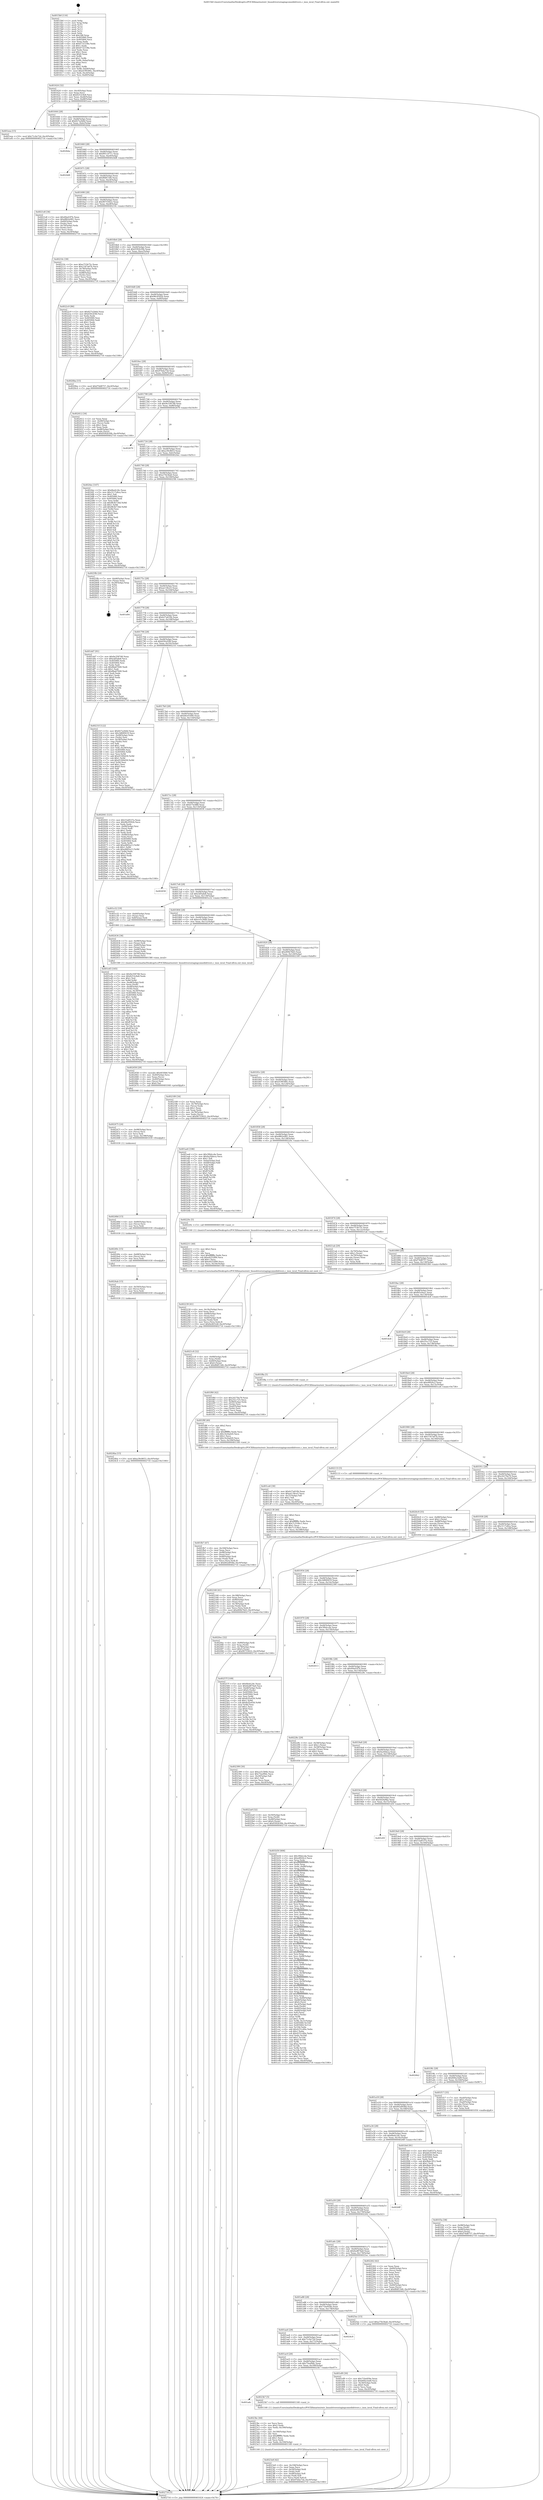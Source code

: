 digraph "0x4015b0" {
  label = "0x4015b0 (/mnt/c/Users/mathe/Desktop/tcc/POCII/binaries/extr_linuxdriversstagingcomedidrivers.c_insn_inval_Final-ollvm.out::main(0))"
  labelloc = "t"
  node[shape=record]

  Entry [label="",width=0.3,height=0.3,shape=circle,fillcolor=black,style=filled]
  "0x401624" [label="{
     0x401624 [32]\l
     | [instrs]\l
     &nbsp;&nbsp;0x401624 \<+6\>: mov -0xc0(%rbp),%eax\l
     &nbsp;&nbsp;0x40162a \<+2\>: mov %eax,%ecx\l
     &nbsp;&nbsp;0x40162c \<+6\>: sub $0x8253c9e8,%ecx\l
     &nbsp;&nbsp;0x401632 \<+6\>: mov %eax,-0xd4(%rbp)\l
     &nbsp;&nbsp;0x401638 \<+6\>: mov %ecx,-0xd8(%rbp)\l
     &nbsp;&nbsp;0x40163e \<+6\>: je 0000000000401eea \<main+0x93a\>\l
  }"]
  "0x401eea" [label="{
     0x401eea [15]\l
     | [instrs]\l
     &nbsp;&nbsp;0x401eea \<+10\>: movl $0x71c0e72d,-0xc0(%rbp)\l
     &nbsp;&nbsp;0x401ef4 \<+5\>: jmp 0000000000402716 \<main+0x1166\>\l
  }"]
  "0x401644" [label="{
     0x401644 [28]\l
     | [instrs]\l
     &nbsp;&nbsp;0x401644 \<+5\>: jmp 0000000000401649 \<main+0x99\>\l
     &nbsp;&nbsp;0x401649 \<+6\>: mov -0xd4(%rbp),%eax\l
     &nbsp;&nbsp;0x40164f \<+5\>: sub $0x827a2b6d,%eax\l
     &nbsp;&nbsp;0x401654 \<+6\>: mov %eax,-0xdc(%rbp)\l
     &nbsp;&nbsp;0x40165a \<+6\>: je 00000000004026da \<main+0x112a\>\l
  }"]
  Exit [label="",width=0.3,height=0.3,shape=circle,fillcolor=black,style=filled,peripheries=2]
  "0x4026da" [label="{
     0x4026da\l
  }", style=dashed]
  "0x401660" [label="{
     0x401660 [28]\l
     | [instrs]\l
     &nbsp;&nbsp;0x401660 \<+5\>: jmp 0000000000401665 \<main+0xb5\>\l
     &nbsp;&nbsp;0x401665 \<+6\>: mov -0xd4(%rbp),%eax\l
     &nbsp;&nbsp;0x40166b \<+5\>: sub $0x8911d711,%eax\l
     &nbsp;&nbsp;0x401670 \<+6\>: mov %eax,-0xe0(%rbp)\l
     &nbsp;&nbsp;0x401676 \<+6\>: je 00000000004024d8 \<main+0xf28\>\l
  }"]
  "0x4024ba" [label="{
     0x4024ba [15]\l
     | [instrs]\l
     &nbsp;&nbsp;0x4024ba \<+10\>: movl $0xa39c8653,-0xc0(%rbp)\l
     &nbsp;&nbsp;0x4024c4 \<+5\>: jmp 0000000000402716 \<main+0x1166\>\l
  }"]
  "0x4024d8" [label="{
     0x4024d8\l
  }", style=dashed]
  "0x40167c" [label="{
     0x40167c [28]\l
     | [instrs]\l
     &nbsp;&nbsp;0x40167c \<+5\>: jmp 0000000000401681 \<main+0xd1\>\l
     &nbsp;&nbsp;0x401681 \<+6\>: mov -0xd4(%rbp),%eax\l
     &nbsp;&nbsp;0x401687 \<+5\>: sub $0x8fdf13d4,%eax\l
     &nbsp;&nbsp;0x40168c \<+6\>: mov %eax,-0xe4(%rbp)\l
     &nbsp;&nbsp;0x401692 \<+6\>: je 00000000004021e8 \<main+0xc38\>\l
  }"]
  "0x4024ab" [label="{
     0x4024ab [15]\l
     | [instrs]\l
     &nbsp;&nbsp;0x4024ab \<+4\>: mov -0x50(%rbp),%rcx\l
     &nbsp;&nbsp;0x4024af \<+3\>: mov (%rcx),%rcx\l
     &nbsp;&nbsp;0x4024b2 \<+3\>: mov %rcx,%rdi\l
     &nbsp;&nbsp;0x4024b5 \<+5\>: call 0000000000401030 \<free@plt\>\l
     | [calls]\l
     &nbsp;&nbsp;0x401030 \{1\} (unknown)\l
  }"]
  "0x4021e8" [label="{
     0x4021e8 [36]\l
     | [instrs]\l
     &nbsp;&nbsp;0x4021e8 \<+5\>: mov $0x49a43f7b,%eax\l
     &nbsp;&nbsp;0x4021ed \<+5\>: mov $0xd862e081,%ecx\l
     &nbsp;&nbsp;0x4021f2 \<+4\>: mov -0x60(%rbp),%rdx\l
     &nbsp;&nbsp;0x4021f6 \<+2\>: mov (%rdx),%esi\l
     &nbsp;&nbsp;0x4021f8 \<+4\>: mov -0x70(%rbp),%rdx\l
     &nbsp;&nbsp;0x4021fc \<+2\>: cmp (%rdx),%esi\l
     &nbsp;&nbsp;0x4021fe \<+3\>: cmovl %ecx,%eax\l
     &nbsp;&nbsp;0x402201 \<+6\>: mov %eax,-0xc0(%rbp)\l
     &nbsp;&nbsp;0x402207 \<+5\>: jmp 0000000000402716 \<main+0x1166\>\l
  }"]
  "0x401698" [label="{
     0x401698 [28]\l
     | [instrs]\l
     &nbsp;&nbsp;0x401698 \<+5\>: jmp 000000000040169d \<main+0xed\>\l
     &nbsp;&nbsp;0x40169d \<+6\>: mov -0xd4(%rbp),%eax\l
     &nbsp;&nbsp;0x4016a3 \<+5\>: sub $0x90755622,%eax\l
     &nbsp;&nbsp;0x4016a8 \<+6\>: mov %eax,-0xe8(%rbp)\l
     &nbsp;&nbsp;0x4016ae \<+6\>: je 000000000040210c \<main+0xb5c\>\l
  }"]
  "0x40249c" [label="{
     0x40249c [15]\l
     | [instrs]\l
     &nbsp;&nbsp;0x40249c \<+4\>: mov -0x68(%rbp),%rcx\l
     &nbsp;&nbsp;0x4024a0 \<+3\>: mov (%rcx),%rcx\l
     &nbsp;&nbsp;0x4024a3 \<+3\>: mov %rcx,%rdi\l
     &nbsp;&nbsp;0x4024a6 \<+5\>: call 0000000000401030 \<free@plt\>\l
     | [calls]\l
     &nbsp;&nbsp;0x401030 \{1\} (unknown)\l
  }"]
  "0x40210c" [label="{
     0x40210c [39]\l
     | [instrs]\l
     &nbsp;&nbsp;0x40210c \<+5\>: mov $0xe753b75c,%eax\l
     &nbsp;&nbsp;0x402111 \<+5\>: mov $0x1547a67b,%ecx\l
     &nbsp;&nbsp;0x402116 \<+4\>: mov -0x78(%rbp),%rdx\l
     &nbsp;&nbsp;0x40211a \<+2\>: mov (%rdx),%esi\l
     &nbsp;&nbsp;0x40211c \<+7\>: mov -0x88(%rbp),%rdx\l
     &nbsp;&nbsp;0x402123 \<+2\>: cmp (%rdx),%esi\l
     &nbsp;&nbsp;0x402125 \<+3\>: cmovl %ecx,%eax\l
     &nbsp;&nbsp;0x402128 \<+6\>: mov %eax,-0xc0(%rbp)\l
     &nbsp;&nbsp;0x40212e \<+5\>: jmp 0000000000402716 \<main+0x1166\>\l
  }"]
  "0x4016b4" [label="{
     0x4016b4 [28]\l
     | [instrs]\l
     &nbsp;&nbsp;0x4016b4 \<+5\>: jmp 00000000004016b9 \<main+0x109\>\l
     &nbsp;&nbsp;0x4016b9 \<+6\>: mov -0xd4(%rbp),%eax\l
     &nbsp;&nbsp;0x4016bf \<+5\>: sub $0x9392b30b,%eax\l
     &nbsp;&nbsp;0x4016c4 \<+6\>: mov %eax,-0xec(%rbp)\l
     &nbsp;&nbsp;0x4016ca \<+6\>: je 00000000004022c9 \<main+0xd19\>\l
  }"]
  "0x40248d" [label="{
     0x40248d [15]\l
     | [instrs]\l
     &nbsp;&nbsp;0x40248d \<+4\>: mov -0x80(%rbp),%rcx\l
     &nbsp;&nbsp;0x402491 \<+3\>: mov (%rcx),%rcx\l
     &nbsp;&nbsp;0x402494 \<+3\>: mov %rcx,%rdi\l
     &nbsp;&nbsp;0x402497 \<+5\>: call 0000000000401030 \<free@plt\>\l
     | [calls]\l
     &nbsp;&nbsp;0x401030 \{1\} (unknown)\l
  }"]
  "0x4022c9" [label="{
     0x4022c9 [86]\l
     | [instrs]\l
     &nbsp;&nbsp;0x4022c9 \<+5\>: mov $0x827a2b6d,%eax\l
     &nbsp;&nbsp;0x4022ce \<+5\>: mov $0xb50cd3fd,%ecx\l
     &nbsp;&nbsp;0x4022d3 \<+2\>: xor %edx,%edx\l
     &nbsp;&nbsp;0x4022d5 \<+7\>: mov 0x405060,%esi\l
     &nbsp;&nbsp;0x4022dc \<+7\>: mov 0x405064,%edi\l
     &nbsp;&nbsp;0x4022e3 \<+3\>: sub $0x1,%edx\l
     &nbsp;&nbsp;0x4022e6 \<+3\>: mov %esi,%r8d\l
     &nbsp;&nbsp;0x4022e9 \<+3\>: add %edx,%r8d\l
     &nbsp;&nbsp;0x4022ec \<+4\>: imul %r8d,%esi\l
     &nbsp;&nbsp;0x4022f0 \<+3\>: and $0x1,%esi\l
     &nbsp;&nbsp;0x4022f3 \<+3\>: cmp $0x0,%esi\l
     &nbsp;&nbsp;0x4022f6 \<+4\>: sete %r9b\l
     &nbsp;&nbsp;0x4022fa \<+3\>: cmp $0xa,%edi\l
     &nbsp;&nbsp;0x4022fd \<+4\>: setl %r10b\l
     &nbsp;&nbsp;0x402301 \<+3\>: mov %r9b,%r11b\l
     &nbsp;&nbsp;0x402304 \<+3\>: and %r10b,%r11b\l
     &nbsp;&nbsp;0x402307 \<+3\>: xor %r10b,%r9b\l
     &nbsp;&nbsp;0x40230a \<+3\>: or %r9b,%r11b\l
     &nbsp;&nbsp;0x40230d \<+4\>: test $0x1,%r11b\l
     &nbsp;&nbsp;0x402311 \<+3\>: cmovne %ecx,%eax\l
     &nbsp;&nbsp;0x402314 \<+6\>: mov %eax,-0xc0(%rbp)\l
     &nbsp;&nbsp;0x40231a \<+5\>: jmp 0000000000402716 \<main+0x1166\>\l
  }"]
  "0x4016d0" [label="{
     0x4016d0 [28]\l
     | [instrs]\l
     &nbsp;&nbsp;0x4016d0 \<+5\>: jmp 00000000004016d5 \<main+0x125\>\l
     &nbsp;&nbsp;0x4016d5 \<+6\>: mov -0xd4(%rbp),%eax\l
     &nbsp;&nbsp;0x4016db \<+5\>: sub $0x96c9592b,%eax\l
     &nbsp;&nbsp;0x4016e0 \<+6\>: mov %eax,-0xf0(%rbp)\l
     &nbsp;&nbsp;0x4016e6 \<+6\>: je 00000000004020ba \<main+0xb0a\>\l
  }"]
  "0x402475" [label="{
     0x402475 [24]\l
     | [instrs]\l
     &nbsp;&nbsp;0x402475 \<+7\>: mov -0x98(%rbp),%rcx\l
     &nbsp;&nbsp;0x40247c \<+3\>: mov (%rcx),%rcx\l
     &nbsp;&nbsp;0x40247f \<+3\>: mov %rcx,%rdi\l
     &nbsp;&nbsp;0x402482 \<+6\>: mov %eax,-0x198(%rbp)\l
     &nbsp;&nbsp;0x402488 \<+5\>: call 0000000000401030 \<free@plt\>\l
     | [calls]\l
     &nbsp;&nbsp;0x401030 \{1\} (unknown)\l
  }"]
  "0x4020ba" [label="{
     0x4020ba [15]\l
     | [instrs]\l
     &nbsp;&nbsp;0x4020ba \<+10\>: movl $0xf74d8757,-0xc0(%rbp)\l
     &nbsp;&nbsp;0x4020c4 \<+5\>: jmp 0000000000402716 \<main+0x1166\>\l
  }"]
  "0x4016ec" [label="{
     0x4016ec [28]\l
     | [instrs]\l
     &nbsp;&nbsp;0x4016ec \<+5\>: jmp 00000000004016f1 \<main+0x141\>\l
     &nbsp;&nbsp;0x4016f1 \<+6\>: mov -0xd4(%rbp),%eax\l
     &nbsp;&nbsp;0x4016f7 \<+5\>: sub $0x97b4a73d,%eax\l
     &nbsp;&nbsp;0x4016fc \<+6\>: mov %eax,-0xf4(%rbp)\l
     &nbsp;&nbsp;0x401702 \<+6\>: je 0000000000402412 \<main+0xe62\>\l
  }"]
  "0x402458" [label="{
     0x402458 [29]\l
     | [instrs]\l
     &nbsp;&nbsp;0x402458 \<+10\>: movabs $0x4030b6,%rdi\l
     &nbsp;&nbsp;0x402462 \<+4\>: mov -0x40(%rbp),%rcx\l
     &nbsp;&nbsp;0x402466 \<+2\>: mov %eax,(%rcx)\l
     &nbsp;&nbsp;0x402468 \<+4\>: mov -0x40(%rbp),%rcx\l
     &nbsp;&nbsp;0x40246c \<+2\>: mov (%rcx),%esi\l
     &nbsp;&nbsp;0x40246e \<+2\>: mov $0x0,%al\l
     &nbsp;&nbsp;0x402470 \<+5\>: call 0000000000401040 \<printf@plt\>\l
     | [calls]\l
     &nbsp;&nbsp;0x401040 \{1\} (unknown)\l
  }"]
  "0x402412" [label="{
     0x402412 [34]\l
     | [instrs]\l
     &nbsp;&nbsp;0x402412 \<+2\>: xor %eax,%eax\l
     &nbsp;&nbsp;0x402414 \<+4\>: mov -0x48(%rbp),%rcx\l
     &nbsp;&nbsp;0x402418 \<+2\>: mov (%rcx),%edx\l
     &nbsp;&nbsp;0x40241a \<+3\>: sub $0x1,%eax\l
     &nbsp;&nbsp;0x40241d \<+2\>: sub %eax,%edx\l
     &nbsp;&nbsp;0x40241f \<+4\>: mov -0x48(%rbp),%rcx\l
     &nbsp;&nbsp;0x402423 \<+2\>: mov %edx,(%rcx)\l
     &nbsp;&nbsp;0x402425 \<+10\>: movl $0x9392b30b,-0xc0(%rbp)\l
     &nbsp;&nbsp;0x40242f \<+5\>: jmp 0000000000402716 \<main+0x1166\>\l
  }"]
  "0x401708" [label="{
     0x401708 [28]\l
     | [instrs]\l
     &nbsp;&nbsp;0x401708 \<+5\>: jmp 000000000040170d \<main+0x15d\>\l
     &nbsp;&nbsp;0x40170d \<+6\>: mov -0xd4(%rbp),%eax\l
     &nbsp;&nbsp;0x401713 \<+5\>: sub $0x9e358748,%eax\l
     &nbsp;&nbsp;0x401718 \<+6\>: mov %eax,-0xf8(%rbp)\l
     &nbsp;&nbsp;0x40171e \<+6\>: je 0000000000402679 \<main+0x10c9\>\l
  }"]
  "0x4023e8" [label="{
     0x4023e8 [42]\l
     | [instrs]\l
     &nbsp;&nbsp;0x4023e8 \<+6\>: mov -0x194(%rbp),%ecx\l
     &nbsp;&nbsp;0x4023ee \<+3\>: imul %eax,%ecx\l
     &nbsp;&nbsp;0x4023f1 \<+4\>: mov -0x50(%rbp),%rdi\l
     &nbsp;&nbsp;0x4023f5 \<+3\>: mov (%rdi),%rdi\l
     &nbsp;&nbsp;0x4023f8 \<+4\>: mov -0x48(%rbp),%r8\l
     &nbsp;&nbsp;0x4023fc \<+3\>: movslq (%r8),%r8\l
     &nbsp;&nbsp;0x4023ff \<+4\>: mov %ecx,(%rdi,%r8,4)\l
     &nbsp;&nbsp;0x402403 \<+10\>: movl $0x97b4a73d,-0xc0(%rbp)\l
     &nbsp;&nbsp;0x40240d \<+5\>: jmp 0000000000402716 \<main+0x1166\>\l
  }"]
  "0x402679" [label="{
     0x402679\l
  }", style=dashed]
  "0x401724" [label="{
     0x401724 [28]\l
     | [instrs]\l
     &nbsp;&nbsp;0x401724 \<+5\>: jmp 0000000000401729 \<main+0x179\>\l
     &nbsp;&nbsp;0x401729 \<+6\>: mov -0xd4(%rbp),%eax\l
     &nbsp;&nbsp;0x40172f \<+5\>: sub $0xa39c8653,%eax\l
     &nbsp;&nbsp;0x401734 \<+6\>: mov %eax,-0xfc(%rbp)\l
     &nbsp;&nbsp;0x40173a \<+6\>: je 00000000004024ec \<main+0xf3c\>\l
  }"]
  "0x4023bc" [label="{
     0x4023bc [44]\l
     | [instrs]\l
     &nbsp;&nbsp;0x4023bc \<+2\>: xor %ecx,%ecx\l
     &nbsp;&nbsp;0x4023be \<+5\>: mov $0x2,%edx\l
     &nbsp;&nbsp;0x4023c3 \<+6\>: mov %edx,-0x190(%rbp)\l
     &nbsp;&nbsp;0x4023c9 \<+1\>: cltd\l
     &nbsp;&nbsp;0x4023ca \<+6\>: mov -0x190(%rbp),%esi\l
     &nbsp;&nbsp;0x4023d0 \<+2\>: idiv %esi\l
     &nbsp;&nbsp;0x4023d2 \<+6\>: imul $0xfffffffe,%edx,%edx\l
     &nbsp;&nbsp;0x4023d8 \<+3\>: sub $0x1,%ecx\l
     &nbsp;&nbsp;0x4023db \<+2\>: sub %ecx,%edx\l
     &nbsp;&nbsp;0x4023dd \<+6\>: mov %edx,-0x194(%rbp)\l
     &nbsp;&nbsp;0x4023e3 \<+5\>: call 0000000000401160 \<next_i\>\l
     | [calls]\l
     &nbsp;&nbsp;0x401160 \{1\} (/mnt/c/Users/mathe/Desktop/tcc/POCII/binaries/extr_linuxdriversstagingcomedidrivers.c_insn_inval_Final-ollvm.out::next_i)\l
  }"]
  "0x4024ec" [label="{
     0x4024ec [147]\l
     | [instrs]\l
     &nbsp;&nbsp;0x4024ec \<+5\>: mov $0x6befc24c,%eax\l
     &nbsp;&nbsp;0x4024f1 \<+5\>: mov $0x3117e8ca,%ecx\l
     &nbsp;&nbsp;0x4024f6 \<+2\>: mov $0x1,%dl\l
     &nbsp;&nbsp;0x4024f8 \<+7\>: mov 0x405060,%esi\l
     &nbsp;&nbsp;0x4024ff \<+7\>: mov 0x405064,%edi\l
     &nbsp;&nbsp;0x402506 \<+3\>: mov %esi,%r8d\l
     &nbsp;&nbsp;0x402509 \<+7\>: sub $0x963b734d,%r8d\l
     &nbsp;&nbsp;0x402510 \<+4\>: sub $0x1,%r8d\l
     &nbsp;&nbsp;0x402514 \<+7\>: add $0x963b734d,%r8d\l
     &nbsp;&nbsp;0x40251b \<+4\>: imul %r8d,%esi\l
     &nbsp;&nbsp;0x40251f \<+3\>: and $0x1,%esi\l
     &nbsp;&nbsp;0x402522 \<+3\>: cmp $0x0,%esi\l
     &nbsp;&nbsp;0x402525 \<+4\>: sete %r9b\l
     &nbsp;&nbsp;0x402529 \<+3\>: cmp $0xa,%edi\l
     &nbsp;&nbsp;0x40252c \<+4\>: setl %r10b\l
     &nbsp;&nbsp;0x402530 \<+3\>: mov %r9b,%r11b\l
     &nbsp;&nbsp;0x402533 \<+4\>: xor $0xff,%r11b\l
     &nbsp;&nbsp;0x402537 \<+3\>: mov %r10b,%bl\l
     &nbsp;&nbsp;0x40253a \<+3\>: xor $0xff,%bl\l
     &nbsp;&nbsp;0x40253d \<+3\>: xor $0x0,%dl\l
     &nbsp;&nbsp;0x402540 \<+3\>: mov %r11b,%r14b\l
     &nbsp;&nbsp;0x402543 \<+4\>: and $0x0,%r14b\l
     &nbsp;&nbsp;0x402547 \<+3\>: and %dl,%r9b\l
     &nbsp;&nbsp;0x40254a \<+3\>: mov %bl,%r15b\l
     &nbsp;&nbsp;0x40254d \<+4\>: and $0x0,%r15b\l
     &nbsp;&nbsp;0x402551 \<+3\>: and %dl,%r10b\l
     &nbsp;&nbsp;0x402554 \<+3\>: or %r9b,%r14b\l
     &nbsp;&nbsp;0x402557 \<+3\>: or %r10b,%r15b\l
     &nbsp;&nbsp;0x40255a \<+3\>: xor %r15b,%r14b\l
     &nbsp;&nbsp;0x40255d \<+3\>: or %bl,%r11b\l
     &nbsp;&nbsp;0x402560 \<+4\>: xor $0xff,%r11b\l
     &nbsp;&nbsp;0x402564 \<+3\>: or $0x0,%dl\l
     &nbsp;&nbsp;0x402567 \<+3\>: and %dl,%r11b\l
     &nbsp;&nbsp;0x40256a \<+3\>: or %r11b,%r14b\l
     &nbsp;&nbsp;0x40256d \<+4\>: test $0x1,%r14b\l
     &nbsp;&nbsp;0x402571 \<+3\>: cmovne %ecx,%eax\l
     &nbsp;&nbsp;0x402574 \<+6\>: mov %eax,-0xc0(%rbp)\l
     &nbsp;&nbsp;0x40257a \<+5\>: jmp 0000000000402716 \<main+0x1166\>\l
  }"]
  "0x401740" [label="{
     0x401740 [28]\l
     | [instrs]\l
     &nbsp;&nbsp;0x401740 \<+5\>: jmp 0000000000401745 \<main+0x195\>\l
     &nbsp;&nbsp;0x401745 \<+6\>: mov -0xd4(%rbp),%eax\l
     &nbsp;&nbsp;0x40174b \<+5\>: sub $0xa75b3ba6,%eax\l
     &nbsp;&nbsp;0x401750 \<+6\>: mov %eax,-0x100(%rbp)\l
     &nbsp;&nbsp;0x401756 \<+6\>: je 00000000004025fb \<main+0x104b\>\l
  }"]
  "0x401adc" [label="{
     0x401adc\l
  }", style=dashed]
  "0x4025fb" [label="{
     0x4025fb [24]\l
     | [instrs]\l
     &nbsp;&nbsp;0x4025fb \<+7\>: mov -0xb8(%rbp),%rax\l
     &nbsp;&nbsp;0x402602 \<+2\>: mov (%rax),%eax\l
     &nbsp;&nbsp;0x402604 \<+4\>: lea -0x28(%rbp),%rsp\l
     &nbsp;&nbsp;0x402608 \<+1\>: pop %rbx\l
     &nbsp;&nbsp;0x402609 \<+2\>: pop %r12\l
     &nbsp;&nbsp;0x40260b \<+2\>: pop %r13\l
     &nbsp;&nbsp;0x40260d \<+2\>: pop %r14\l
     &nbsp;&nbsp;0x40260f \<+2\>: pop %r15\l
     &nbsp;&nbsp;0x402611 \<+1\>: pop %rbp\l
     &nbsp;&nbsp;0x402612 \<+1\>: ret\l
  }"]
  "0x40175c" [label="{
     0x40175c [28]\l
     | [instrs]\l
     &nbsp;&nbsp;0x40175c \<+5\>: jmp 0000000000401761 \<main+0x1b1\>\l
     &nbsp;&nbsp;0x401761 \<+6\>: mov -0xd4(%rbp),%eax\l
     &nbsp;&nbsp;0x401767 \<+5\>: sub $0xae136ce5,%eax\l
     &nbsp;&nbsp;0x40176c \<+6\>: mov %eax,-0x104(%rbp)\l
     &nbsp;&nbsp;0x401772 \<+6\>: je 0000000000401d04 \<main+0x754\>\l
  }"]
  "0x4023b7" [label="{
     0x4023b7 [5]\l
     | [instrs]\l
     &nbsp;&nbsp;0x4023b7 \<+5\>: call 0000000000401160 \<next_i\>\l
     | [calls]\l
     &nbsp;&nbsp;0x401160 \{1\} (/mnt/c/Users/mathe/Desktop/tcc/POCII/binaries/extr_linuxdriversstagingcomedidrivers.c_insn_inval_Final-ollvm.out::next_i)\l
  }"]
  "0x401d04" [label="{
     0x401d04\l
  }", style=dashed]
  "0x401778" [label="{
     0x401778 [28]\l
     | [instrs]\l
     &nbsp;&nbsp;0x401778 \<+5\>: jmp 000000000040177d \<main+0x1cd\>\l
     &nbsp;&nbsp;0x40177d \<+6\>: mov -0xd4(%rbp),%eax\l
     &nbsp;&nbsp;0x401783 \<+5\>: sub $0xb27a610b,%eax\l
     &nbsp;&nbsp;0x401788 \<+6\>: mov %eax,-0x108(%rbp)\l
     &nbsp;&nbsp;0x40178e \<+6\>: je 0000000000401dd7 \<main+0x827\>\l
  }"]
  "0x4022a9" [label="{
     0x4022a9 [32]\l
     | [instrs]\l
     &nbsp;&nbsp;0x4022a9 \<+4\>: mov -0x50(%rbp),%rdi\l
     &nbsp;&nbsp;0x4022ad \<+3\>: mov %rax,(%rdi)\l
     &nbsp;&nbsp;0x4022b0 \<+4\>: mov -0x48(%rbp),%rax\l
     &nbsp;&nbsp;0x4022b4 \<+6\>: movl $0x0,(%rax)\l
     &nbsp;&nbsp;0x4022ba \<+10\>: movl $0x9392b30b,-0xc0(%rbp)\l
     &nbsp;&nbsp;0x4022c4 \<+5\>: jmp 0000000000402716 \<main+0x1166\>\l
  }"]
  "0x401dd7" [label="{
     0x401dd7 [91]\l
     | [instrs]\l
     &nbsp;&nbsp;0x401dd7 \<+5\>: mov $0x9e358748,%eax\l
     &nbsp;&nbsp;0x401ddc \<+5\>: mov $0xcbf5afe8,%ecx\l
     &nbsp;&nbsp;0x401de1 \<+7\>: mov 0x405060,%edx\l
     &nbsp;&nbsp;0x401de8 \<+7\>: mov 0x405064,%esi\l
     &nbsp;&nbsp;0x401def \<+2\>: mov %edx,%edi\l
     &nbsp;&nbsp;0x401df1 \<+6\>: sub $0x8ba67640,%edi\l
     &nbsp;&nbsp;0x401df7 \<+3\>: sub $0x1,%edi\l
     &nbsp;&nbsp;0x401dfa \<+6\>: add $0x8ba67640,%edi\l
     &nbsp;&nbsp;0x401e00 \<+3\>: imul %edi,%edx\l
     &nbsp;&nbsp;0x401e03 \<+3\>: and $0x1,%edx\l
     &nbsp;&nbsp;0x401e06 \<+3\>: cmp $0x0,%edx\l
     &nbsp;&nbsp;0x401e09 \<+4\>: sete %r8b\l
     &nbsp;&nbsp;0x401e0d \<+3\>: cmp $0xa,%esi\l
     &nbsp;&nbsp;0x401e10 \<+4\>: setl %r9b\l
     &nbsp;&nbsp;0x401e14 \<+3\>: mov %r8b,%r10b\l
     &nbsp;&nbsp;0x401e17 \<+3\>: and %r9b,%r10b\l
     &nbsp;&nbsp;0x401e1a \<+3\>: xor %r9b,%r8b\l
     &nbsp;&nbsp;0x401e1d \<+3\>: or %r8b,%r10b\l
     &nbsp;&nbsp;0x401e20 \<+4\>: test $0x1,%r10b\l
     &nbsp;&nbsp;0x401e24 \<+3\>: cmovne %ecx,%eax\l
     &nbsp;&nbsp;0x401e27 \<+6\>: mov %eax,-0xc0(%rbp)\l
     &nbsp;&nbsp;0x401e2d \<+5\>: jmp 0000000000402716 \<main+0x1166\>\l
  }"]
  "0x401794" [label="{
     0x401794 [28]\l
     | [instrs]\l
     &nbsp;&nbsp;0x401794 \<+5\>: jmp 0000000000401799 \<main+0x1e9\>\l
     &nbsp;&nbsp;0x401799 \<+6\>: mov -0xd4(%rbp),%eax\l
     &nbsp;&nbsp;0x40179f \<+5\>: sub $0xb50cd3fd,%eax\l
     &nbsp;&nbsp;0x4017a4 \<+6\>: mov %eax,-0x10c(%rbp)\l
     &nbsp;&nbsp;0x4017aa \<+6\>: je 000000000040231f \<main+0xd6f\>\l
  }"]
  "0x402239" [label="{
     0x402239 [41]\l
     | [instrs]\l
     &nbsp;&nbsp;0x402239 \<+6\>: mov -0x18c(%rbp),%ecx\l
     &nbsp;&nbsp;0x40223f \<+3\>: imul %eax,%ecx\l
     &nbsp;&nbsp;0x402242 \<+4\>: mov -0x68(%rbp),%rsi\l
     &nbsp;&nbsp;0x402246 \<+3\>: mov (%rsi),%rsi\l
     &nbsp;&nbsp;0x402249 \<+4\>: mov -0x60(%rbp),%rdi\l
     &nbsp;&nbsp;0x40224d \<+3\>: movslq (%rdi),%rdi\l
     &nbsp;&nbsp;0x402250 \<+3\>: mov %ecx,(%rsi,%rdi,4)\l
     &nbsp;&nbsp;0x402253 \<+10\>: movl $0x6e4652df,-0xc0(%rbp)\l
     &nbsp;&nbsp;0x40225d \<+5\>: jmp 0000000000402716 \<main+0x1166\>\l
  }"]
  "0x40231f" [label="{
     0x40231f [122]\l
     | [instrs]\l
     &nbsp;&nbsp;0x40231f \<+5\>: mov $0x827a2b6d,%eax\l
     &nbsp;&nbsp;0x402324 \<+5\>: mov $0x3d849419,%ecx\l
     &nbsp;&nbsp;0x402329 \<+4\>: mov -0x48(%rbp),%rdx\l
     &nbsp;&nbsp;0x40232d \<+2\>: mov (%rdx),%esi\l
     &nbsp;&nbsp;0x40232f \<+4\>: mov -0x58(%rbp),%rdx\l
     &nbsp;&nbsp;0x402333 \<+2\>: cmp (%rdx),%esi\l
     &nbsp;&nbsp;0x402335 \<+4\>: setl %dil\l
     &nbsp;&nbsp;0x402339 \<+4\>: and $0x1,%dil\l
     &nbsp;&nbsp;0x40233d \<+4\>: mov %dil,-0x29(%rbp)\l
     &nbsp;&nbsp;0x402341 \<+7\>: mov 0x405060,%esi\l
     &nbsp;&nbsp;0x402348 \<+8\>: mov 0x405064,%r8d\l
     &nbsp;&nbsp;0x402350 \<+3\>: mov %esi,%r9d\l
     &nbsp;&nbsp;0x402353 \<+7\>: add $0x45300d30,%r9d\l
     &nbsp;&nbsp;0x40235a \<+4\>: sub $0x1,%r9d\l
     &nbsp;&nbsp;0x40235e \<+7\>: sub $0x45300d30,%r9d\l
     &nbsp;&nbsp;0x402365 \<+4\>: imul %r9d,%esi\l
     &nbsp;&nbsp;0x402369 \<+3\>: and $0x1,%esi\l
     &nbsp;&nbsp;0x40236c \<+3\>: cmp $0x0,%esi\l
     &nbsp;&nbsp;0x40236f \<+4\>: sete %dil\l
     &nbsp;&nbsp;0x402373 \<+4\>: cmp $0xa,%r8d\l
     &nbsp;&nbsp;0x402377 \<+4\>: setl %r10b\l
     &nbsp;&nbsp;0x40237b \<+3\>: mov %dil,%r11b\l
     &nbsp;&nbsp;0x40237e \<+3\>: and %r10b,%r11b\l
     &nbsp;&nbsp;0x402381 \<+3\>: xor %r10b,%dil\l
     &nbsp;&nbsp;0x402384 \<+3\>: or %dil,%r11b\l
     &nbsp;&nbsp;0x402387 \<+4\>: test $0x1,%r11b\l
     &nbsp;&nbsp;0x40238b \<+3\>: cmovne %ecx,%eax\l
     &nbsp;&nbsp;0x40238e \<+6\>: mov %eax,-0xc0(%rbp)\l
     &nbsp;&nbsp;0x402394 \<+5\>: jmp 0000000000402716 \<main+0x1166\>\l
  }"]
  "0x4017b0" [label="{
     0x4017b0 [28]\l
     | [instrs]\l
     &nbsp;&nbsp;0x4017b0 \<+5\>: jmp 00000000004017b5 \<main+0x205\>\l
     &nbsp;&nbsp;0x4017b5 \<+6\>: mov -0xd4(%rbp),%eax\l
     &nbsp;&nbsp;0x4017bb \<+5\>: sub $0xb6c01000,%eax\l
     &nbsp;&nbsp;0x4017c0 \<+6\>: mov %eax,-0x110(%rbp)\l
     &nbsp;&nbsp;0x4017c6 \<+6\>: je 0000000000402041 \<main+0xa91\>\l
  }"]
  "0x402211" [label="{
     0x402211 [40]\l
     | [instrs]\l
     &nbsp;&nbsp;0x402211 \<+5\>: mov $0x2,%ecx\l
     &nbsp;&nbsp;0x402216 \<+1\>: cltd\l
     &nbsp;&nbsp;0x402217 \<+2\>: idiv %ecx\l
     &nbsp;&nbsp;0x402219 \<+6\>: imul $0xfffffffe,%edx,%ecx\l
     &nbsp;&nbsp;0x40221f \<+6\>: sub $0xe6252f00,%ecx\l
     &nbsp;&nbsp;0x402225 \<+3\>: add $0x1,%ecx\l
     &nbsp;&nbsp;0x402228 \<+6\>: add $0xe6252f00,%ecx\l
     &nbsp;&nbsp;0x40222e \<+6\>: mov %ecx,-0x18c(%rbp)\l
     &nbsp;&nbsp;0x402234 \<+5\>: call 0000000000401160 \<next_i\>\l
     | [calls]\l
     &nbsp;&nbsp;0x401160 \{1\} (/mnt/c/Users/mathe/Desktop/tcc/POCII/binaries/extr_linuxdriversstagingcomedidrivers.c_insn_inval_Final-ollvm.out::next_i)\l
  }"]
  "0x402041" [label="{
     0x402041 [121]\l
     | [instrs]\l
     &nbsp;&nbsp;0x402041 \<+5\>: mov $0x53a8537a,%eax\l
     &nbsp;&nbsp;0x402046 \<+5\>: mov $0x96c9592b,%ecx\l
     &nbsp;&nbsp;0x40204b \<+2\>: xor %edx,%edx\l
     &nbsp;&nbsp;0x40204d \<+7\>: mov -0x90(%rbp),%rsi\l
     &nbsp;&nbsp;0x402054 \<+2\>: mov (%rsi),%edi\l
     &nbsp;&nbsp;0x402056 \<+3\>: sub $0x1,%edx\l
     &nbsp;&nbsp;0x402059 \<+2\>: sub %edx,%edi\l
     &nbsp;&nbsp;0x40205b \<+7\>: mov -0x90(%rbp),%rsi\l
     &nbsp;&nbsp;0x402062 \<+2\>: mov %edi,(%rsi)\l
     &nbsp;&nbsp;0x402064 \<+7\>: mov 0x405060,%edx\l
     &nbsp;&nbsp;0x40206b \<+7\>: mov 0x405064,%edi\l
     &nbsp;&nbsp;0x402072 \<+3\>: mov %edx,%r8d\l
     &nbsp;&nbsp;0x402075 \<+7\>: add $0xe66f2a13,%r8d\l
     &nbsp;&nbsp;0x40207c \<+4\>: sub $0x1,%r8d\l
     &nbsp;&nbsp;0x402080 \<+7\>: sub $0xe66f2a13,%r8d\l
     &nbsp;&nbsp;0x402087 \<+4\>: imul %r8d,%edx\l
     &nbsp;&nbsp;0x40208b \<+3\>: and $0x1,%edx\l
     &nbsp;&nbsp;0x40208e \<+3\>: cmp $0x0,%edx\l
     &nbsp;&nbsp;0x402091 \<+4\>: sete %r9b\l
     &nbsp;&nbsp;0x402095 \<+3\>: cmp $0xa,%edi\l
     &nbsp;&nbsp;0x402098 \<+4\>: setl %r10b\l
     &nbsp;&nbsp;0x40209c \<+3\>: mov %r9b,%r11b\l
     &nbsp;&nbsp;0x40209f \<+3\>: and %r10b,%r11b\l
     &nbsp;&nbsp;0x4020a2 \<+3\>: xor %r10b,%r9b\l
     &nbsp;&nbsp;0x4020a5 \<+3\>: or %r9b,%r11b\l
     &nbsp;&nbsp;0x4020a8 \<+4\>: test $0x1,%r11b\l
     &nbsp;&nbsp;0x4020ac \<+3\>: cmovne %ecx,%eax\l
     &nbsp;&nbsp;0x4020af \<+6\>: mov %eax,-0xc0(%rbp)\l
     &nbsp;&nbsp;0x4020b5 \<+5\>: jmp 0000000000402716 \<main+0x1166\>\l
  }"]
  "0x4017cc" [label="{
     0x4017cc [28]\l
     | [instrs]\l
     &nbsp;&nbsp;0x4017cc \<+5\>: jmp 00000000004017d1 \<main+0x221\>\l
     &nbsp;&nbsp;0x4017d1 \<+6\>: mov -0xd4(%rbp),%eax\l
     &nbsp;&nbsp;0x4017d7 \<+5\>: sub $0xb75e4ffd,%eax\l
     &nbsp;&nbsp;0x4017dc \<+6\>: mov %eax,-0x114(%rbp)\l
     &nbsp;&nbsp;0x4017e2 \<+6\>: je 0000000000402658 \<main+0x10a8\>\l
  }"]
  "0x4021c8" [label="{
     0x4021c8 [32]\l
     | [instrs]\l
     &nbsp;&nbsp;0x4021c8 \<+4\>: mov -0x68(%rbp),%rdi\l
     &nbsp;&nbsp;0x4021cc \<+3\>: mov %rax,(%rdi)\l
     &nbsp;&nbsp;0x4021cf \<+4\>: mov -0x60(%rbp),%rax\l
     &nbsp;&nbsp;0x4021d3 \<+6\>: movl $0x0,(%rax)\l
     &nbsp;&nbsp;0x4021d9 \<+10\>: movl $0x8fdf13d4,-0xc0(%rbp)\l
     &nbsp;&nbsp;0x4021e3 \<+5\>: jmp 0000000000402716 \<main+0x1166\>\l
  }"]
  "0x402658" [label="{
     0x402658\l
  }", style=dashed]
  "0x4017e8" [label="{
     0x4017e8 [28]\l
     | [instrs]\l
     &nbsp;&nbsp;0x4017e8 \<+5\>: jmp 00000000004017ed \<main+0x23d\>\l
     &nbsp;&nbsp;0x4017ed \<+6\>: mov -0xd4(%rbp),%eax\l
     &nbsp;&nbsp;0x4017f3 \<+5\>: sub $0xcbf5afe8,%eax\l
     &nbsp;&nbsp;0x4017f8 \<+6\>: mov %eax,-0x118(%rbp)\l
     &nbsp;&nbsp;0x4017fe \<+6\>: je 0000000000401e32 \<main+0x882\>\l
  }"]
  "0x402160" [label="{
     0x402160 [41]\l
     | [instrs]\l
     &nbsp;&nbsp;0x402160 \<+6\>: mov -0x188(%rbp),%ecx\l
     &nbsp;&nbsp;0x402166 \<+3\>: imul %eax,%ecx\l
     &nbsp;&nbsp;0x402169 \<+4\>: mov -0x80(%rbp),%rsi\l
     &nbsp;&nbsp;0x40216d \<+3\>: mov (%rsi),%rsi\l
     &nbsp;&nbsp;0x402170 \<+4\>: mov -0x78(%rbp),%rdi\l
     &nbsp;&nbsp;0x402174 \<+3\>: movslq (%rdi),%rdi\l
     &nbsp;&nbsp;0x402177 \<+3\>: mov %ecx,(%rsi,%rdi,4)\l
     &nbsp;&nbsp;0x40217a \<+10\>: movl $0xd00b76d3,-0xc0(%rbp)\l
     &nbsp;&nbsp;0x402184 \<+5\>: jmp 0000000000402716 \<main+0x1166\>\l
  }"]
  "0x401e32" [label="{
     0x401e32 [19]\l
     | [instrs]\l
     &nbsp;&nbsp;0x401e32 \<+7\>: mov -0xb0(%rbp),%rax\l
     &nbsp;&nbsp;0x401e39 \<+3\>: mov (%rax),%rax\l
     &nbsp;&nbsp;0x401e3c \<+4\>: mov 0x8(%rax),%rdi\l
     &nbsp;&nbsp;0x401e40 \<+5\>: call 0000000000401060 \<atoi@plt\>\l
     | [calls]\l
     &nbsp;&nbsp;0x401060 \{1\} (unknown)\l
  }"]
  "0x401804" [label="{
     0x401804 [28]\l
     | [instrs]\l
     &nbsp;&nbsp;0x401804 \<+5\>: jmp 0000000000401809 \<main+0x259\>\l
     &nbsp;&nbsp;0x401809 \<+6\>: mov -0xd4(%rbp),%eax\l
     &nbsp;&nbsp;0x40180f \<+5\>: sub $0xce5c584b,%eax\l
     &nbsp;&nbsp;0x401814 \<+6\>: mov %eax,-0x11c(%rbp)\l
     &nbsp;&nbsp;0x40181a \<+6\>: je 0000000000402434 \<main+0xe84\>\l
  }"]
  "0x402138" [label="{
     0x402138 [40]\l
     | [instrs]\l
     &nbsp;&nbsp;0x402138 \<+5\>: mov $0x2,%ecx\l
     &nbsp;&nbsp;0x40213d \<+1\>: cltd\l
     &nbsp;&nbsp;0x40213e \<+2\>: idiv %ecx\l
     &nbsp;&nbsp;0x402140 \<+6\>: imul $0xfffffffe,%edx,%ecx\l
     &nbsp;&nbsp;0x402146 \<+6\>: add $0x7c314bc1,%ecx\l
     &nbsp;&nbsp;0x40214c \<+3\>: add $0x1,%ecx\l
     &nbsp;&nbsp;0x40214f \<+6\>: sub $0x7c314bc1,%ecx\l
     &nbsp;&nbsp;0x402155 \<+6\>: mov %ecx,-0x188(%rbp)\l
     &nbsp;&nbsp;0x40215b \<+5\>: call 0000000000401160 \<next_i\>\l
     | [calls]\l
     &nbsp;&nbsp;0x401160 \{1\} (/mnt/c/Users/mathe/Desktop/tcc/POCII/binaries/extr_linuxdriversstagingcomedidrivers.c_insn_inval_Final-ollvm.out::next_i)\l
  }"]
  "0x402434" [label="{
     0x402434 [36]\l
     | [instrs]\l
     &nbsp;&nbsp;0x402434 \<+7\>: mov -0x98(%rbp),%rax\l
     &nbsp;&nbsp;0x40243b \<+3\>: mov (%rax),%rdi\l
     &nbsp;&nbsp;0x40243e \<+4\>: mov -0x80(%rbp),%rax\l
     &nbsp;&nbsp;0x402442 \<+3\>: mov (%rax),%rsi\l
     &nbsp;&nbsp;0x402445 \<+4\>: mov -0x68(%rbp),%rax\l
     &nbsp;&nbsp;0x402449 \<+3\>: mov (%rax),%rdx\l
     &nbsp;&nbsp;0x40244c \<+4\>: mov -0x50(%rbp),%rax\l
     &nbsp;&nbsp;0x402450 \<+3\>: mov (%rax),%rcx\l
     &nbsp;&nbsp;0x402453 \<+5\>: call 0000000000401580 \<insn_inval\>\l
     | [calls]\l
     &nbsp;&nbsp;0x401580 \{1\} (/mnt/c/Users/mathe/Desktop/tcc/POCII/binaries/extr_linuxdriversstagingcomedidrivers.c_insn_inval_Final-ollvm.out::insn_inval)\l
  }"]
  "0x401820" [label="{
     0x401820 [28]\l
     | [instrs]\l
     &nbsp;&nbsp;0x401820 \<+5\>: jmp 0000000000401825 \<main+0x275\>\l
     &nbsp;&nbsp;0x401825 \<+6\>: mov -0xd4(%rbp),%eax\l
     &nbsp;&nbsp;0x40182b \<+5\>: sub $0xd00b76d3,%eax\l
     &nbsp;&nbsp;0x401830 \<+6\>: mov %eax,-0x120(%rbp)\l
     &nbsp;&nbsp;0x401836 \<+6\>: je 0000000000402189 \<main+0xbd9\>\l
  }"]
  "0x4020ec" [label="{
     0x4020ec [32]\l
     | [instrs]\l
     &nbsp;&nbsp;0x4020ec \<+4\>: mov -0x80(%rbp),%rdi\l
     &nbsp;&nbsp;0x4020f0 \<+3\>: mov %rax,(%rdi)\l
     &nbsp;&nbsp;0x4020f3 \<+4\>: mov -0x78(%rbp),%rax\l
     &nbsp;&nbsp;0x4020f7 \<+6\>: movl $0x0,(%rax)\l
     &nbsp;&nbsp;0x4020fd \<+10\>: movl $0x90755622,-0xc0(%rbp)\l
     &nbsp;&nbsp;0x402107 \<+5\>: jmp 0000000000402716 \<main+0x1166\>\l
  }"]
  "0x402189" [label="{
     0x402189 [34]\l
     | [instrs]\l
     &nbsp;&nbsp;0x402189 \<+2\>: xor %eax,%eax\l
     &nbsp;&nbsp;0x40218b \<+4\>: mov -0x78(%rbp),%rcx\l
     &nbsp;&nbsp;0x40218f \<+2\>: mov (%rcx),%edx\l
     &nbsp;&nbsp;0x402191 \<+3\>: sub $0x1,%eax\l
     &nbsp;&nbsp;0x402194 \<+2\>: sub %eax,%edx\l
     &nbsp;&nbsp;0x402196 \<+4\>: mov -0x78(%rbp),%rcx\l
     &nbsp;&nbsp;0x40219a \<+2\>: mov %edx,(%rcx)\l
     &nbsp;&nbsp;0x40219c \<+10\>: movl $0x90755622,-0xc0(%rbp)\l
     &nbsp;&nbsp;0x4021a6 \<+5\>: jmp 0000000000402716 \<main+0x1166\>\l
  }"]
  "0x40183c" [label="{
     0x40183c [28]\l
     | [instrs]\l
     &nbsp;&nbsp;0x40183c \<+5\>: jmp 0000000000401841 \<main+0x291\>\l
     &nbsp;&nbsp;0x401841 \<+6\>: mov -0xd4(%rbp),%eax\l
     &nbsp;&nbsp;0x401847 \<+5\>: sub $0xd199390c,%eax\l
     &nbsp;&nbsp;0x40184c \<+6\>: mov %eax,-0x124(%rbp)\l
     &nbsp;&nbsp;0x401852 \<+6\>: je 0000000000401ae6 \<main+0x536\>\l
  }"]
  "0x401fb7" [label="{
     0x401fb7 [47]\l
     | [instrs]\l
     &nbsp;&nbsp;0x401fb7 \<+6\>: mov -0x184(%rbp),%ecx\l
     &nbsp;&nbsp;0x401fbd \<+3\>: imul %eax,%ecx\l
     &nbsp;&nbsp;0x401fc0 \<+7\>: mov -0x98(%rbp),%rsi\l
     &nbsp;&nbsp;0x401fc7 \<+3\>: mov (%rsi),%rsi\l
     &nbsp;&nbsp;0x401fca \<+7\>: mov -0x90(%rbp),%rdi\l
     &nbsp;&nbsp;0x401fd1 \<+3\>: movslq (%rdi),%rdi\l
     &nbsp;&nbsp;0x401fd4 \<+3\>: mov %ecx,(%rsi,%rdi,4)\l
     &nbsp;&nbsp;0x401fd7 \<+10\>: movl $0x602d958d,-0xc0(%rbp)\l
     &nbsp;&nbsp;0x401fe1 \<+5\>: jmp 0000000000402716 \<main+0x1166\>\l
  }"]
  "0x401ae6" [label="{
     0x401ae6 [106]\l
     | [instrs]\l
     &nbsp;&nbsp;0x401ae6 \<+5\>: mov $0x3f4dccda,%eax\l
     &nbsp;&nbsp;0x401aeb \<+5\>: mov $0x4a20deca,%ecx\l
     &nbsp;&nbsp;0x401af0 \<+2\>: mov $0x1,%dl\l
     &nbsp;&nbsp;0x401af2 \<+7\>: mov -0xba(%rbp),%sil\l
     &nbsp;&nbsp;0x401af9 \<+7\>: mov -0xb9(%rbp),%dil\l
     &nbsp;&nbsp;0x401b00 \<+3\>: mov %sil,%r8b\l
     &nbsp;&nbsp;0x401b03 \<+4\>: xor $0xff,%r8b\l
     &nbsp;&nbsp;0x401b07 \<+3\>: mov %dil,%r9b\l
     &nbsp;&nbsp;0x401b0a \<+4\>: xor $0xff,%r9b\l
     &nbsp;&nbsp;0x401b0e \<+3\>: xor $0x1,%dl\l
     &nbsp;&nbsp;0x401b11 \<+3\>: mov %r8b,%r10b\l
     &nbsp;&nbsp;0x401b14 \<+4\>: and $0xff,%r10b\l
     &nbsp;&nbsp;0x401b18 \<+3\>: and %dl,%sil\l
     &nbsp;&nbsp;0x401b1b \<+3\>: mov %r9b,%r11b\l
     &nbsp;&nbsp;0x401b1e \<+4\>: and $0xff,%r11b\l
     &nbsp;&nbsp;0x401b22 \<+3\>: and %dl,%dil\l
     &nbsp;&nbsp;0x401b25 \<+3\>: or %sil,%r10b\l
     &nbsp;&nbsp;0x401b28 \<+3\>: or %dil,%r11b\l
     &nbsp;&nbsp;0x401b2b \<+3\>: xor %r11b,%r10b\l
     &nbsp;&nbsp;0x401b2e \<+3\>: or %r9b,%r8b\l
     &nbsp;&nbsp;0x401b31 \<+4\>: xor $0xff,%r8b\l
     &nbsp;&nbsp;0x401b35 \<+3\>: or $0x1,%dl\l
     &nbsp;&nbsp;0x401b38 \<+3\>: and %dl,%r8b\l
     &nbsp;&nbsp;0x401b3b \<+3\>: or %r8b,%r10b\l
     &nbsp;&nbsp;0x401b3e \<+4\>: test $0x1,%r10b\l
     &nbsp;&nbsp;0x401b42 \<+3\>: cmovne %ecx,%eax\l
     &nbsp;&nbsp;0x401b45 \<+6\>: mov %eax,-0xc0(%rbp)\l
     &nbsp;&nbsp;0x401b4b \<+5\>: jmp 0000000000402716 \<main+0x1166\>\l
  }"]
  "0x401858" [label="{
     0x401858 [28]\l
     | [instrs]\l
     &nbsp;&nbsp;0x401858 \<+5\>: jmp 000000000040185d \<main+0x2ad\>\l
     &nbsp;&nbsp;0x40185d \<+6\>: mov -0xd4(%rbp),%eax\l
     &nbsp;&nbsp;0x401863 \<+5\>: sub $0xd862e081,%eax\l
     &nbsp;&nbsp;0x401868 \<+6\>: mov %eax,-0x128(%rbp)\l
     &nbsp;&nbsp;0x40186e \<+6\>: je 000000000040220c \<main+0xc5c\>\l
  }"]
  "0x402716" [label="{
     0x402716 [5]\l
     | [instrs]\l
     &nbsp;&nbsp;0x402716 \<+5\>: jmp 0000000000401624 \<main+0x74\>\l
  }"]
  "0x4015b0" [label="{
     0x4015b0 [116]\l
     | [instrs]\l
     &nbsp;&nbsp;0x4015b0 \<+1\>: push %rbp\l
     &nbsp;&nbsp;0x4015b1 \<+3\>: mov %rsp,%rbp\l
     &nbsp;&nbsp;0x4015b4 \<+2\>: push %r15\l
     &nbsp;&nbsp;0x4015b6 \<+2\>: push %r14\l
     &nbsp;&nbsp;0x4015b8 \<+2\>: push %r13\l
     &nbsp;&nbsp;0x4015ba \<+2\>: push %r12\l
     &nbsp;&nbsp;0x4015bc \<+1\>: push %rbx\l
     &nbsp;&nbsp;0x4015bd \<+7\>: sub $0x188,%rsp\l
     &nbsp;&nbsp;0x4015c4 \<+7\>: mov 0x405060,%eax\l
     &nbsp;&nbsp;0x4015cb \<+7\>: mov 0x405064,%ecx\l
     &nbsp;&nbsp;0x4015d2 \<+2\>: mov %eax,%edx\l
     &nbsp;&nbsp;0x4015d4 \<+6\>: sub $0x6732338e,%edx\l
     &nbsp;&nbsp;0x4015da \<+3\>: sub $0x1,%edx\l
     &nbsp;&nbsp;0x4015dd \<+6\>: add $0x6732338e,%edx\l
     &nbsp;&nbsp;0x4015e3 \<+3\>: imul %edx,%eax\l
     &nbsp;&nbsp;0x4015e6 \<+3\>: and $0x1,%eax\l
     &nbsp;&nbsp;0x4015e9 \<+3\>: cmp $0x0,%eax\l
     &nbsp;&nbsp;0x4015ec \<+4\>: sete %r8b\l
     &nbsp;&nbsp;0x4015f0 \<+4\>: and $0x1,%r8b\l
     &nbsp;&nbsp;0x4015f4 \<+7\>: mov %r8b,-0xba(%rbp)\l
     &nbsp;&nbsp;0x4015fb \<+3\>: cmp $0xa,%ecx\l
     &nbsp;&nbsp;0x4015fe \<+4\>: setl %r8b\l
     &nbsp;&nbsp;0x401602 \<+4\>: and $0x1,%r8b\l
     &nbsp;&nbsp;0x401606 \<+7\>: mov %r8b,-0xb9(%rbp)\l
     &nbsp;&nbsp;0x40160d \<+10\>: movl $0xd199390c,-0xc0(%rbp)\l
     &nbsp;&nbsp;0x401617 \<+6\>: mov %edi,-0xc4(%rbp)\l
     &nbsp;&nbsp;0x40161d \<+7\>: mov %rsi,-0xd0(%rbp)\l
  }"]
  "0x401f8f" [label="{
     0x401f8f [40]\l
     | [instrs]\l
     &nbsp;&nbsp;0x401f8f \<+5\>: mov $0x2,%ecx\l
     &nbsp;&nbsp;0x401f94 \<+1\>: cltd\l
     &nbsp;&nbsp;0x401f95 \<+2\>: idiv %ecx\l
     &nbsp;&nbsp;0x401f97 \<+6\>: imul $0xfffffffe,%edx,%ecx\l
     &nbsp;&nbsp;0x401f9d \<+6\>: sub $0x14c0ad20,%ecx\l
     &nbsp;&nbsp;0x401fa3 \<+3\>: add $0x1,%ecx\l
     &nbsp;&nbsp;0x401fa6 \<+6\>: add $0x14c0ad20,%ecx\l
     &nbsp;&nbsp;0x401fac \<+6\>: mov %ecx,-0x184(%rbp)\l
     &nbsp;&nbsp;0x401fb2 \<+5\>: call 0000000000401160 \<next_i\>\l
     | [calls]\l
     &nbsp;&nbsp;0x401160 \{1\} (/mnt/c/Users/mathe/Desktop/tcc/POCII/binaries/extr_linuxdriversstagingcomedidrivers.c_insn_inval_Final-ollvm.out::next_i)\l
  }"]
  "0x40220c" [label="{
     0x40220c [5]\l
     | [instrs]\l
     &nbsp;&nbsp;0x40220c \<+5\>: call 0000000000401160 \<next_i\>\l
     | [calls]\l
     &nbsp;&nbsp;0x401160 \{1\} (/mnt/c/Users/mathe/Desktop/tcc/POCII/binaries/extr_linuxdriversstagingcomedidrivers.c_insn_inval_Final-ollvm.out::next_i)\l
  }"]
  "0x401874" [label="{
     0x401874 [28]\l
     | [instrs]\l
     &nbsp;&nbsp;0x401874 \<+5\>: jmp 0000000000401879 \<main+0x2c9\>\l
     &nbsp;&nbsp;0x401879 \<+6\>: mov -0xd4(%rbp),%eax\l
     &nbsp;&nbsp;0x40187f \<+5\>: sub $0xe753b75c,%eax\l
     &nbsp;&nbsp;0x401884 \<+6\>: mov %eax,-0x12c(%rbp)\l
     &nbsp;&nbsp;0x40188a \<+6\>: je 00000000004021ab \<main+0xbfb\>\l
  }"]
  "0x401f3a" [label="{
     0x401f3a [38]\l
     | [instrs]\l
     &nbsp;&nbsp;0x401f3a \<+7\>: mov -0x98(%rbp),%rdi\l
     &nbsp;&nbsp;0x401f41 \<+3\>: mov %rax,(%rdi)\l
     &nbsp;&nbsp;0x401f44 \<+7\>: mov -0x90(%rbp),%rax\l
     &nbsp;&nbsp;0x401f4b \<+6\>: movl $0x0,(%rax)\l
     &nbsp;&nbsp;0x401f51 \<+10\>: movl $0xf74d8757,-0xc0(%rbp)\l
     &nbsp;&nbsp;0x401f5b \<+5\>: jmp 0000000000402716 \<main+0x1166\>\l
  }"]
  "0x4021ab" [label="{
     0x4021ab [29]\l
     | [instrs]\l
     &nbsp;&nbsp;0x4021ab \<+4\>: mov -0x70(%rbp),%rax\l
     &nbsp;&nbsp;0x4021af \<+6\>: movl $0x1,(%rax)\l
     &nbsp;&nbsp;0x4021b5 \<+4\>: mov -0x70(%rbp),%rax\l
     &nbsp;&nbsp;0x4021b9 \<+3\>: movslq (%rax),%rax\l
     &nbsp;&nbsp;0x4021bc \<+4\>: shl $0x2,%rax\l
     &nbsp;&nbsp;0x4021c0 \<+3\>: mov %rax,%rdi\l
     &nbsp;&nbsp;0x4021c3 \<+5\>: call 0000000000401050 \<malloc@plt\>\l
     | [calls]\l
     &nbsp;&nbsp;0x401050 \{1\} (unknown)\l
  }"]
  "0x401890" [label="{
     0x401890 [28]\l
     | [instrs]\l
     &nbsp;&nbsp;0x401890 \<+5\>: jmp 0000000000401895 \<main+0x2e5\>\l
     &nbsp;&nbsp;0x401895 \<+6\>: mov -0xd4(%rbp),%eax\l
     &nbsp;&nbsp;0x40189b \<+5\>: sub $0xf74d8757,%eax\l
     &nbsp;&nbsp;0x4018a0 \<+6\>: mov %eax,-0x130(%rbp)\l
     &nbsp;&nbsp;0x4018a6 \<+6\>: je 0000000000401f60 \<main+0x9b0\>\l
  }"]
  "0x401ac0" [label="{
     0x401ac0 [28]\l
     | [instrs]\l
     &nbsp;&nbsp;0x401ac0 \<+5\>: jmp 0000000000401ac5 \<main+0x515\>\l
     &nbsp;&nbsp;0x401ac5 \<+6\>: mov -0xd4(%rbp),%eax\l
     &nbsp;&nbsp;0x401acb \<+5\>: sub $0x75eef9dc,%eax\l
     &nbsp;&nbsp;0x401ad0 \<+6\>: mov %eax,-0x180(%rbp)\l
     &nbsp;&nbsp;0x401ad6 \<+6\>: je 00000000004023b7 \<main+0xe07\>\l
  }"]
  "0x401f60" [label="{
     0x401f60 [42]\l
     | [instrs]\l
     &nbsp;&nbsp;0x401f60 \<+5\>: mov $0x24279a79,%eax\l
     &nbsp;&nbsp;0x401f65 \<+5\>: mov $0x25cc725,%ecx\l
     &nbsp;&nbsp;0x401f6a \<+7\>: mov -0x90(%rbp),%rdx\l
     &nbsp;&nbsp;0x401f71 \<+2\>: mov (%rdx),%esi\l
     &nbsp;&nbsp;0x401f73 \<+7\>: mov -0xa0(%rbp),%rdx\l
     &nbsp;&nbsp;0x401f7a \<+2\>: cmp (%rdx),%esi\l
     &nbsp;&nbsp;0x401f7c \<+3\>: cmovl %ecx,%eax\l
     &nbsp;&nbsp;0x401f7f \<+6\>: mov %eax,-0xc0(%rbp)\l
     &nbsp;&nbsp;0x401f85 \<+5\>: jmp 0000000000402716 \<main+0x1166\>\l
  }"]
  "0x4018ac" [label="{
     0x4018ac [28]\l
     | [instrs]\l
     &nbsp;&nbsp;0x4018ac \<+5\>: jmp 00000000004018b1 \<main+0x301\>\l
     &nbsp;&nbsp;0x4018b1 \<+6\>: mov -0xd4(%rbp),%eax\l
     &nbsp;&nbsp;0x4018b7 \<+5\>: sub $0xfb5c0ea1,%eax\l
     &nbsp;&nbsp;0x4018bc \<+6\>: mov %eax,-0x134(%rbp)\l
     &nbsp;&nbsp;0x4018c2 \<+6\>: je 0000000000401dc8 \<main+0x818\>\l
  }"]
  "0x401ef9" [label="{
     0x401ef9 [30]\l
     | [instrs]\l
     &nbsp;&nbsp;0x401ef9 \<+5\>: mov $0x71be959e,%eax\l
     &nbsp;&nbsp;0x401efe \<+5\>: mov $0x600a1bd9,%ecx\l
     &nbsp;&nbsp;0x401f03 \<+3\>: mov -0x30(%rbp),%edx\l
     &nbsp;&nbsp;0x401f06 \<+3\>: cmp $0x0,%edx\l
     &nbsp;&nbsp;0x401f09 \<+3\>: cmove %ecx,%eax\l
     &nbsp;&nbsp;0x401f0c \<+6\>: mov %eax,-0xc0(%rbp)\l
     &nbsp;&nbsp;0x401f12 \<+5\>: jmp 0000000000402716 \<main+0x1166\>\l
  }"]
  "0x401dc8" [label="{
     0x401dc8\l
  }", style=dashed]
  "0x4018c8" [label="{
     0x4018c8 [28]\l
     | [instrs]\l
     &nbsp;&nbsp;0x4018c8 \<+5\>: jmp 00000000004018cd \<main+0x31d\>\l
     &nbsp;&nbsp;0x4018cd \<+6\>: mov -0xd4(%rbp),%eax\l
     &nbsp;&nbsp;0x4018d3 \<+5\>: sub $0x25cc725,%eax\l
     &nbsp;&nbsp;0x4018d8 \<+6\>: mov %eax,-0x138(%rbp)\l
     &nbsp;&nbsp;0x4018de \<+6\>: je 0000000000401f8a \<main+0x9da\>\l
  }"]
  "0x401aa4" [label="{
     0x401aa4 [28]\l
     | [instrs]\l
     &nbsp;&nbsp;0x401aa4 \<+5\>: jmp 0000000000401aa9 \<main+0x4f9\>\l
     &nbsp;&nbsp;0x401aa9 \<+6\>: mov -0xd4(%rbp),%eax\l
     &nbsp;&nbsp;0x401aaf \<+5\>: sub $0x71c0e72d,%eax\l
     &nbsp;&nbsp;0x401ab4 \<+6\>: mov %eax,-0x17c(%rbp)\l
     &nbsp;&nbsp;0x401aba \<+6\>: je 0000000000401ef9 \<main+0x949\>\l
  }"]
  "0x401f8a" [label="{
     0x401f8a [5]\l
     | [instrs]\l
     &nbsp;&nbsp;0x401f8a \<+5\>: call 0000000000401160 \<next_i\>\l
     | [calls]\l
     &nbsp;&nbsp;0x401160 \{1\} (/mnt/c/Users/mathe/Desktop/tcc/POCII/binaries/extr_linuxdriversstagingcomedidrivers.c_insn_inval_Final-ollvm.out::next_i)\l
  }"]
  "0x4018e4" [label="{
     0x4018e4 [28]\l
     | [instrs]\l
     &nbsp;&nbsp;0x4018e4 \<+5\>: jmp 00000000004018e9 \<main+0x339\>\l
     &nbsp;&nbsp;0x4018e9 \<+6\>: mov -0xd4(%rbp),%eax\l
     &nbsp;&nbsp;0x4018ef \<+5\>: sub $0xe8920c2,%eax\l
     &nbsp;&nbsp;0x4018f4 \<+6\>: mov %eax,-0x13c(%rbp)\l
     &nbsp;&nbsp;0x4018fa \<+6\>: je 0000000000401ce6 \<main+0x736\>\l
  }"]
  "0x4024c9" [label="{
     0x4024c9\l
  }", style=dashed]
  "0x401ce6" [label="{
     0x401ce6 [30]\l
     | [instrs]\l
     &nbsp;&nbsp;0x401ce6 \<+5\>: mov $0xb27a610b,%eax\l
     &nbsp;&nbsp;0x401ceb \<+5\>: mov $0xae136ce5,%ecx\l
     &nbsp;&nbsp;0x401cf0 \<+3\>: mov -0x31(%rbp),%dl\l
     &nbsp;&nbsp;0x401cf3 \<+3\>: test $0x1,%dl\l
     &nbsp;&nbsp;0x401cf6 \<+3\>: cmovne %ecx,%eax\l
     &nbsp;&nbsp;0x401cf9 \<+6\>: mov %eax,-0xc0(%rbp)\l
     &nbsp;&nbsp;0x401cff \<+5\>: jmp 0000000000402716 \<main+0x1166\>\l
  }"]
  "0x401900" [label="{
     0x401900 [28]\l
     | [instrs]\l
     &nbsp;&nbsp;0x401900 \<+5\>: jmp 0000000000401905 \<main+0x355\>\l
     &nbsp;&nbsp;0x401905 \<+6\>: mov -0xd4(%rbp),%eax\l
     &nbsp;&nbsp;0x40190b \<+5\>: sub $0x1547a67b,%eax\l
     &nbsp;&nbsp;0x401910 \<+6\>: mov %eax,-0x140(%rbp)\l
     &nbsp;&nbsp;0x401916 \<+6\>: je 0000000000402133 \<main+0xb83\>\l
  }"]
  "0x401a88" [label="{
     0x401a88 [28]\l
     | [instrs]\l
     &nbsp;&nbsp;0x401a88 \<+5\>: jmp 0000000000401a8d \<main+0x4dd\>\l
     &nbsp;&nbsp;0x401a8d \<+6\>: mov -0xd4(%rbp),%eax\l
     &nbsp;&nbsp;0x401a93 \<+5\>: sub $0x71be959e,%eax\l
     &nbsp;&nbsp;0x401a98 \<+6\>: mov %eax,-0x178(%rbp)\l
     &nbsp;&nbsp;0x401a9e \<+6\>: je 00000000004024c9 \<main+0xf19\>\l
  }"]
  "0x402133" [label="{
     0x402133 [5]\l
     | [instrs]\l
     &nbsp;&nbsp;0x402133 \<+5\>: call 0000000000401160 \<next_i\>\l
     | [calls]\l
     &nbsp;&nbsp;0x401160 \{1\} (/mnt/c/Users/mathe/Desktop/tcc/POCII/binaries/extr_linuxdriversstagingcomedidrivers.c_insn_inval_Final-ollvm.out::next_i)\l
  }"]
  "0x40191c" [label="{
     0x40191c [28]\l
     | [instrs]\l
     &nbsp;&nbsp;0x40191c \<+5\>: jmp 0000000000401921 \<main+0x371\>\l
     &nbsp;&nbsp;0x401921 \<+6\>: mov -0xd4(%rbp),%eax\l
     &nbsp;&nbsp;0x401927 \<+5\>: sub $0x24279a79,%eax\l
     &nbsp;&nbsp;0x40192c \<+6\>: mov %eax,-0x144(%rbp)\l
     &nbsp;&nbsp;0x401932 \<+6\>: je 00000000004020c9 \<main+0xb19\>\l
  }"]
  "0x4025ec" [label="{
     0x4025ec [15]\l
     | [instrs]\l
     &nbsp;&nbsp;0x4025ec \<+10\>: movl $0xa75b3ba6,-0xc0(%rbp)\l
     &nbsp;&nbsp;0x4025f6 \<+5\>: jmp 0000000000402716 \<main+0x1166\>\l
  }"]
  "0x4020c9" [label="{
     0x4020c9 [35]\l
     | [instrs]\l
     &nbsp;&nbsp;0x4020c9 \<+7\>: mov -0x88(%rbp),%rax\l
     &nbsp;&nbsp;0x4020d0 \<+6\>: movl $0x1,(%rax)\l
     &nbsp;&nbsp;0x4020d6 \<+7\>: mov -0x88(%rbp),%rax\l
     &nbsp;&nbsp;0x4020dd \<+3\>: movslq (%rax),%rax\l
     &nbsp;&nbsp;0x4020e0 \<+4\>: shl $0x2,%rax\l
     &nbsp;&nbsp;0x4020e4 \<+3\>: mov %rax,%rdi\l
     &nbsp;&nbsp;0x4020e7 \<+5\>: call 0000000000401050 \<malloc@plt\>\l
     | [calls]\l
     &nbsp;&nbsp;0x401050 \{1\} (unknown)\l
  }"]
  "0x401938" [label="{
     0x401938 [28]\l
     | [instrs]\l
     &nbsp;&nbsp;0x401938 \<+5\>: jmp 000000000040193d \<main+0x38d\>\l
     &nbsp;&nbsp;0x40193d \<+6\>: mov -0xd4(%rbp),%eax\l
     &nbsp;&nbsp;0x401943 \<+5\>: sub $0x3117e8ca,%eax\l
     &nbsp;&nbsp;0x401948 \<+6\>: mov %eax,-0x148(%rbp)\l
     &nbsp;&nbsp;0x40194e \<+6\>: je 000000000040257f \<main+0xfcf\>\l
  }"]
  "0x401a6c" [label="{
     0x401a6c [28]\l
     | [instrs]\l
     &nbsp;&nbsp;0x401a6c \<+5\>: jmp 0000000000401a71 \<main+0x4c1\>\l
     &nbsp;&nbsp;0x401a71 \<+6\>: mov -0xd4(%rbp),%eax\l
     &nbsp;&nbsp;0x401a77 \<+5\>: sub $0x6ed874a0,%eax\l
     &nbsp;&nbsp;0x401a7c \<+6\>: mov %eax,-0x174(%rbp)\l
     &nbsp;&nbsp;0x401a82 \<+6\>: je 00000000004025ec \<main+0x103c\>\l
  }"]
  "0x40257f" [label="{
     0x40257f [109]\l
     | [instrs]\l
     &nbsp;&nbsp;0x40257f \<+5\>: mov $0x6befc24c,%eax\l
     &nbsp;&nbsp;0x402584 \<+5\>: mov $0x6ed874a0,%ecx\l
     &nbsp;&nbsp;0x402589 \<+7\>: mov -0xb8(%rbp),%rdx\l
     &nbsp;&nbsp;0x402590 \<+6\>: movl $0x0,(%rdx)\l
     &nbsp;&nbsp;0x402596 \<+7\>: mov 0x405060,%esi\l
     &nbsp;&nbsp;0x40259d \<+7\>: mov 0x405064,%edi\l
     &nbsp;&nbsp;0x4025a4 \<+3\>: mov %esi,%r8d\l
     &nbsp;&nbsp;0x4025a7 \<+7\>: add $0x8cf2e456,%r8d\l
     &nbsp;&nbsp;0x4025ae \<+4\>: sub $0x1,%r8d\l
     &nbsp;&nbsp;0x4025b2 \<+7\>: sub $0x8cf2e456,%r8d\l
     &nbsp;&nbsp;0x4025b9 \<+4\>: imul %r8d,%esi\l
     &nbsp;&nbsp;0x4025bd \<+3\>: and $0x1,%esi\l
     &nbsp;&nbsp;0x4025c0 \<+3\>: cmp $0x0,%esi\l
     &nbsp;&nbsp;0x4025c3 \<+4\>: sete %r9b\l
     &nbsp;&nbsp;0x4025c7 \<+3\>: cmp $0xa,%edi\l
     &nbsp;&nbsp;0x4025ca \<+4\>: setl %r10b\l
     &nbsp;&nbsp;0x4025ce \<+3\>: mov %r9b,%r11b\l
     &nbsp;&nbsp;0x4025d1 \<+3\>: and %r10b,%r11b\l
     &nbsp;&nbsp;0x4025d4 \<+3\>: xor %r10b,%r9b\l
     &nbsp;&nbsp;0x4025d7 \<+3\>: or %r9b,%r11b\l
     &nbsp;&nbsp;0x4025da \<+4\>: test $0x1,%r11b\l
     &nbsp;&nbsp;0x4025de \<+3\>: cmovne %ecx,%eax\l
     &nbsp;&nbsp;0x4025e1 \<+6\>: mov %eax,-0xc0(%rbp)\l
     &nbsp;&nbsp;0x4025e7 \<+5\>: jmp 0000000000402716 \<main+0x1166\>\l
  }"]
  "0x401954" [label="{
     0x401954 [28]\l
     | [instrs]\l
     &nbsp;&nbsp;0x401954 \<+5\>: jmp 0000000000401959 \<main+0x3a9\>\l
     &nbsp;&nbsp;0x401959 \<+6\>: mov -0xd4(%rbp),%eax\l
     &nbsp;&nbsp;0x40195f \<+5\>: sub $0x3d849419,%eax\l
     &nbsp;&nbsp;0x401964 \<+6\>: mov %eax,-0x14c(%rbp)\l
     &nbsp;&nbsp;0x40196a \<+6\>: je 0000000000402399 \<main+0xde9\>\l
  }"]
  "0x402262" [label="{
     0x402262 [42]\l
     | [instrs]\l
     &nbsp;&nbsp;0x402262 \<+2\>: xor %eax,%eax\l
     &nbsp;&nbsp;0x402264 \<+4\>: mov -0x60(%rbp),%rcx\l
     &nbsp;&nbsp;0x402268 \<+2\>: mov (%rcx),%edx\l
     &nbsp;&nbsp;0x40226a \<+2\>: mov %eax,%esi\l
     &nbsp;&nbsp;0x40226c \<+2\>: sub %edx,%esi\l
     &nbsp;&nbsp;0x40226e \<+2\>: mov %eax,%edx\l
     &nbsp;&nbsp;0x402270 \<+3\>: sub $0x1,%edx\l
     &nbsp;&nbsp;0x402273 \<+2\>: add %edx,%esi\l
     &nbsp;&nbsp;0x402275 \<+2\>: sub %esi,%eax\l
     &nbsp;&nbsp;0x402277 \<+4\>: mov -0x60(%rbp),%rcx\l
     &nbsp;&nbsp;0x40227b \<+2\>: mov %eax,(%rcx)\l
     &nbsp;&nbsp;0x40227d \<+10\>: movl $0x8fdf13d4,-0xc0(%rbp)\l
     &nbsp;&nbsp;0x402287 \<+5\>: jmp 0000000000402716 \<main+0x1166\>\l
  }"]
  "0x402399" [label="{
     0x402399 [30]\l
     | [instrs]\l
     &nbsp;&nbsp;0x402399 \<+5\>: mov $0xce5c584b,%eax\l
     &nbsp;&nbsp;0x40239e \<+5\>: mov $0x75eef9dc,%ecx\l
     &nbsp;&nbsp;0x4023a3 \<+3\>: mov -0x29(%rbp),%dl\l
     &nbsp;&nbsp;0x4023a6 \<+3\>: test $0x1,%dl\l
     &nbsp;&nbsp;0x4023a9 \<+3\>: cmovne %ecx,%eax\l
     &nbsp;&nbsp;0x4023ac \<+6\>: mov %eax,-0xc0(%rbp)\l
     &nbsp;&nbsp;0x4023b2 \<+5\>: jmp 0000000000402716 \<main+0x1166\>\l
  }"]
  "0x401970" [label="{
     0x401970 [28]\l
     | [instrs]\l
     &nbsp;&nbsp;0x401970 \<+5\>: jmp 0000000000401975 \<main+0x3c5\>\l
     &nbsp;&nbsp;0x401975 \<+6\>: mov -0xd4(%rbp),%eax\l
     &nbsp;&nbsp;0x40197b \<+5\>: sub $0x3f4dccda,%eax\l
     &nbsp;&nbsp;0x401980 \<+6\>: mov %eax,-0x150(%rbp)\l
     &nbsp;&nbsp;0x401986 \<+6\>: je 0000000000402613 \<main+0x1063\>\l
  }"]
  "0x401a50" [label="{
     0x401a50 [28]\l
     | [instrs]\l
     &nbsp;&nbsp;0x401a50 \<+5\>: jmp 0000000000401a55 \<main+0x4a5\>\l
     &nbsp;&nbsp;0x401a55 \<+6\>: mov -0xd4(%rbp),%eax\l
     &nbsp;&nbsp;0x401a5b \<+5\>: sub $0x6e4652df,%eax\l
     &nbsp;&nbsp;0x401a60 \<+6\>: mov %eax,-0x170(%rbp)\l
     &nbsp;&nbsp;0x401a66 \<+6\>: je 0000000000402262 \<main+0xcb2\>\l
  }"]
  "0x402613" [label="{
     0x402613\l
  }", style=dashed]
  "0x40198c" [label="{
     0x40198c [28]\l
     | [instrs]\l
     &nbsp;&nbsp;0x40198c \<+5\>: jmp 0000000000401991 \<main+0x3e1\>\l
     &nbsp;&nbsp;0x401991 \<+6\>: mov -0xd4(%rbp),%eax\l
     &nbsp;&nbsp;0x401997 \<+5\>: sub $0x49a43f7b,%eax\l
     &nbsp;&nbsp;0x40199c \<+6\>: mov %eax,-0x154(%rbp)\l
     &nbsp;&nbsp;0x4019a2 \<+6\>: je 000000000040228c \<main+0xcdc\>\l
  }"]
  "0x4026ff" [label="{
     0x4026ff\l
  }", style=dashed]
  "0x40228c" [label="{
     0x40228c [29]\l
     | [instrs]\l
     &nbsp;&nbsp;0x40228c \<+4\>: mov -0x58(%rbp),%rax\l
     &nbsp;&nbsp;0x402290 \<+6\>: movl $0x1,(%rax)\l
     &nbsp;&nbsp;0x402296 \<+4\>: mov -0x58(%rbp),%rax\l
     &nbsp;&nbsp;0x40229a \<+3\>: movslq (%rax),%rax\l
     &nbsp;&nbsp;0x40229d \<+4\>: shl $0x2,%rax\l
     &nbsp;&nbsp;0x4022a1 \<+3\>: mov %rax,%rdi\l
     &nbsp;&nbsp;0x4022a4 \<+5\>: call 0000000000401050 \<malloc@plt\>\l
     | [calls]\l
     &nbsp;&nbsp;0x401050 \{1\} (unknown)\l
  }"]
  "0x4019a8" [label="{
     0x4019a8 [28]\l
     | [instrs]\l
     &nbsp;&nbsp;0x4019a8 \<+5\>: jmp 00000000004019ad \<main+0x3fd\>\l
     &nbsp;&nbsp;0x4019ad \<+6\>: mov -0xd4(%rbp),%eax\l
     &nbsp;&nbsp;0x4019b3 \<+5\>: sub $0x4a20deca,%eax\l
     &nbsp;&nbsp;0x4019b8 \<+6\>: mov %eax,-0x158(%rbp)\l
     &nbsp;&nbsp;0x4019be \<+6\>: je 0000000000401b50 \<main+0x5a0\>\l
  }"]
  "0x401a34" [label="{
     0x401a34 [28]\l
     | [instrs]\l
     &nbsp;&nbsp;0x401a34 \<+5\>: jmp 0000000000401a39 \<main+0x489\>\l
     &nbsp;&nbsp;0x401a39 \<+6\>: mov -0xd4(%rbp),%eax\l
     &nbsp;&nbsp;0x401a3f \<+5\>: sub $0x6befc24c,%eax\l
     &nbsp;&nbsp;0x401a44 \<+6\>: mov %eax,-0x16c(%rbp)\l
     &nbsp;&nbsp;0x401a4a \<+6\>: je 00000000004026ff \<main+0x114f\>\l
  }"]
  "0x401b50" [label="{
     0x401b50 [406]\l
     | [instrs]\l
     &nbsp;&nbsp;0x401b50 \<+5\>: mov $0x3f4dccda,%eax\l
     &nbsp;&nbsp;0x401b55 \<+5\>: mov $0xe8920c2,%ecx\l
     &nbsp;&nbsp;0x401b5a \<+3\>: mov %rsp,%rdx\l
     &nbsp;&nbsp;0x401b5d \<+4\>: add $0xfffffffffffffff0,%rdx\l
     &nbsp;&nbsp;0x401b61 \<+3\>: mov %rdx,%rsp\l
     &nbsp;&nbsp;0x401b64 \<+7\>: mov %rdx,-0xb8(%rbp)\l
     &nbsp;&nbsp;0x401b6b \<+3\>: mov %rsp,%rdx\l
     &nbsp;&nbsp;0x401b6e \<+4\>: add $0xfffffffffffffff0,%rdx\l
     &nbsp;&nbsp;0x401b72 \<+3\>: mov %rdx,%rsp\l
     &nbsp;&nbsp;0x401b75 \<+3\>: mov %rsp,%rsi\l
     &nbsp;&nbsp;0x401b78 \<+4\>: add $0xfffffffffffffff0,%rsi\l
     &nbsp;&nbsp;0x401b7c \<+3\>: mov %rsi,%rsp\l
     &nbsp;&nbsp;0x401b7f \<+7\>: mov %rsi,-0xb0(%rbp)\l
     &nbsp;&nbsp;0x401b86 \<+3\>: mov %rsp,%rsi\l
     &nbsp;&nbsp;0x401b89 \<+4\>: add $0xfffffffffffffff0,%rsi\l
     &nbsp;&nbsp;0x401b8d \<+3\>: mov %rsi,%rsp\l
     &nbsp;&nbsp;0x401b90 \<+7\>: mov %rsi,-0xa8(%rbp)\l
     &nbsp;&nbsp;0x401b97 \<+3\>: mov %rsp,%rsi\l
     &nbsp;&nbsp;0x401b9a \<+4\>: add $0xfffffffffffffff0,%rsi\l
     &nbsp;&nbsp;0x401b9e \<+3\>: mov %rsi,%rsp\l
     &nbsp;&nbsp;0x401ba1 \<+7\>: mov %rsi,-0xa0(%rbp)\l
     &nbsp;&nbsp;0x401ba8 \<+3\>: mov %rsp,%rsi\l
     &nbsp;&nbsp;0x401bab \<+4\>: add $0xfffffffffffffff0,%rsi\l
     &nbsp;&nbsp;0x401baf \<+3\>: mov %rsi,%rsp\l
     &nbsp;&nbsp;0x401bb2 \<+7\>: mov %rsi,-0x98(%rbp)\l
     &nbsp;&nbsp;0x401bb9 \<+3\>: mov %rsp,%rsi\l
     &nbsp;&nbsp;0x401bbc \<+4\>: add $0xfffffffffffffff0,%rsi\l
     &nbsp;&nbsp;0x401bc0 \<+3\>: mov %rsi,%rsp\l
     &nbsp;&nbsp;0x401bc3 \<+7\>: mov %rsi,-0x90(%rbp)\l
     &nbsp;&nbsp;0x401bca \<+3\>: mov %rsp,%rsi\l
     &nbsp;&nbsp;0x401bcd \<+4\>: add $0xfffffffffffffff0,%rsi\l
     &nbsp;&nbsp;0x401bd1 \<+3\>: mov %rsi,%rsp\l
     &nbsp;&nbsp;0x401bd4 \<+7\>: mov %rsi,-0x88(%rbp)\l
     &nbsp;&nbsp;0x401bdb \<+3\>: mov %rsp,%rsi\l
     &nbsp;&nbsp;0x401bde \<+4\>: add $0xfffffffffffffff0,%rsi\l
     &nbsp;&nbsp;0x401be2 \<+3\>: mov %rsi,%rsp\l
     &nbsp;&nbsp;0x401be5 \<+4\>: mov %rsi,-0x80(%rbp)\l
     &nbsp;&nbsp;0x401be9 \<+3\>: mov %rsp,%rsi\l
     &nbsp;&nbsp;0x401bec \<+4\>: add $0xfffffffffffffff0,%rsi\l
     &nbsp;&nbsp;0x401bf0 \<+3\>: mov %rsi,%rsp\l
     &nbsp;&nbsp;0x401bf3 \<+4\>: mov %rsi,-0x78(%rbp)\l
     &nbsp;&nbsp;0x401bf7 \<+3\>: mov %rsp,%rsi\l
     &nbsp;&nbsp;0x401bfa \<+4\>: add $0xfffffffffffffff0,%rsi\l
     &nbsp;&nbsp;0x401bfe \<+3\>: mov %rsi,%rsp\l
     &nbsp;&nbsp;0x401c01 \<+4\>: mov %rsi,-0x70(%rbp)\l
     &nbsp;&nbsp;0x401c05 \<+3\>: mov %rsp,%rsi\l
     &nbsp;&nbsp;0x401c08 \<+4\>: add $0xfffffffffffffff0,%rsi\l
     &nbsp;&nbsp;0x401c0c \<+3\>: mov %rsi,%rsp\l
     &nbsp;&nbsp;0x401c0f \<+4\>: mov %rsi,-0x68(%rbp)\l
     &nbsp;&nbsp;0x401c13 \<+3\>: mov %rsp,%rsi\l
     &nbsp;&nbsp;0x401c16 \<+4\>: add $0xfffffffffffffff0,%rsi\l
     &nbsp;&nbsp;0x401c1a \<+3\>: mov %rsi,%rsp\l
     &nbsp;&nbsp;0x401c1d \<+4\>: mov %rsi,-0x60(%rbp)\l
     &nbsp;&nbsp;0x401c21 \<+3\>: mov %rsp,%rsi\l
     &nbsp;&nbsp;0x401c24 \<+4\>: add $0xfffffffffffffff0,%rsi\l
     &nbsp;&nbsp;0x401c28 \<+3\>: mov %rsi,%rsp\l
     &nbsp;&nbsp;0x401c2b \<+4\>: mov %rsi,-0x58(%rbp)\l
     &nbsp;&nbsp;0x401c2f \<+3\>: mov %rsp,%rsi\l
     &nbsp;&nbsp;0x401c32 \<+4\>: add $0xfffffffffffffff0,%rsi\l
     &nbsp;&nbsp;0x401c36 \<+3\>: mov %rsi,%rsp\l
     &nbsp;&nbsp;0x401c39 \<+4\>: mov %rsi,-0x50(%rbp)\l
     &nbsp;&nbsp;0x401c3d \<+3\>: mov %rsp,%rsi\l
     &nbsp;&nbsp;0x401c40 \<+4\>: add $0xfffffffffffffff0,%rsi\l
     &nbsp;&nbsp;0x401c44 \<+3\>: mov %rsi,%rsp\l
     &nbsp;&nbsp;0x401c47 \<+4\>: mov %rsi,-0x48(%rbp)\l
     &nbsp;&nbsp;0x401c4b \<+3\>: mov %rsp,%rsi\l
     &nbsp;&nbsp;0x401c4e \<+4\>: add $0xfffffffffffffff0,%rsi\l
     &nbsp;&nbsp;0x401c52 \<+3\>: mov %rsi,%rsp\l
     &nbsp;&nbsp;0x401c55 \<+4\>: mov %rsi,-0x40(%rbp)\l
     &nbsp;&nbsp;0x401c59 \<+7\>: mov -0xb8(%rbp),%rsi\l
     &nbsp;&nbsp;0x401c60 \<+6\>: movl $0x0,(%rsi)\l
     &nbsp;&nbsp;0x401c66 \<+6\>: mov -0xc4(%rbp),%edi\l
     &nbsp;&nbsp;0x401c6c \<+2\>: mov %edi,(%rdx)\l
     &nbsp;&nbsp;0x401c6e \<+7\>: mov -0xb0(%rbp),%rsi\l
     &nbsp;&nbsp;0x401c75 \<+7\>: mov -0xd0(%rbp),%r8\l
     &nbsp;&nbsp;0x401c7c \<+3\>: mov %r8,(%rsi)\l
     &nbsp;&nbsp;0x401c7f \<+3\>: cmpl $0x2,(%rdx)\l
     &nbsp;&nbsp;0x401c82 \<+4\>: setne %r9b\l
     &nbsp;&nbsp;0x401c86 \<+4\>: and $0x1,%r9b\l
     &nbsp;&nbsp;0x401c8a \<+4\>: mov %r9b,-0x31(%rbp)\l
     &nbsp;&nbsp;0x401c8e \<+8\>: mov 0x405060,%r10d\l
     &nbsp;&nbsp;0x401c96 \<+8\>: mov 0x405064,%r11d\l
     &nbsp;&nbsp;0x401c9e \<+3\>: mov %r10d,%ebx\l
     &nbsp;&nbsp;0x401ca1 \<+6\>: add $0x4251c60e,%ebx\l
     &nbsp;&nbsp;0x401ca7 \<+3\>: sub $0x1,%ebx\l
     &nbsp;&nbsp;0x401caa \<+6\>: sub $0x4251c60e,%ebx\l
     &nbsp;&nbsp;0x401cb0 \<+4\>: imul %ebx,%r10d\l
     &nbsp;&nbsp;0x401cb4 \<+4\>: and $0x1,%r10d\l
     &nbsp;&nbsp;0x401cb8 \<+4\>: cmp $0x0,%r10d\l
     &nbsp;&nbsp;0x401cbc \<+4\>: sete %r9b\l
     &nbsp;&nbsp;0x401cc0 \<+4\>: cmp $0xa,%r11d\l
     &nbsp;&nbsp;0x401cc4 \<+4\>: setl %r14b\l
     &nbsp;&nbsp;0x401cc8 \<+3\>: mov %r9b,%r15b\l
     &nbsp;&nbsp;0x401ccb \<+3\>: and %r14b,%r15b\l
     &nbsp;&nbsp;0x401cce \<+3\>: xor %r14b,%r9b\l
     &nbsp;&nbsp;0x401cd1 \<+3\>: or %r9b,%r15b\l
     &nbsp;&nbsp;0x401cd4 \<+4\>: test $0x1,%r15b\l
     &nbsp;&nbsp;0x401cd8 \<+3\>: cmovne %ecx,%eax\l
     &nbsp;&nbsp;0x401cdb \<+6\>: mov %eax,-0xc0(%rbp)\l
     &nbsp;&nbsp;0x401ce1 \<+5\>: jmp 0000000000402716 \<main+0x1166\>\l
  }"]
  "0x4019c4" [label="{
     0x4019c4 [28]\l
     | [instrs]\l
     &nbsp;&nbsp;0x4019c4 \<+5\>: jmp 00000000004019c9 \<main+0x419\>\l
     &nbsp;&nbsp;0x4019c9 \<+6\>: mov -0xd4(%rbp),%eax\l
     &nbsp;&nbsp;0x4019cf \<+5\>: sub $0x4d2fa9ba,%eax\l
     &nbsp;&nbsp;0x4019d4 \<+6\>: mov %eax,-0x15c(%rbp)\l
     &nbsp;&nbsp;0x4019da \<+6\>: je 0000000000401d5f \<main+0x7af\>\l
  }"]
  "0x401fe6" [label="{
     0x401fe6 [91]\l
     | [instrs]\l
     &nbsp;&nbsp;0x401fe6 \<+5\>: mov $0x53a8537a,%eax\l
     &nbsp;&nbsp;0x401feb \<+5\>: mov $0xb6c01000,%ecx\l
     &nbsp;&nbsp;0x401ff0 \<+7\>: mov 0x405060,%edx\l
     &nbsp;&nbsp;0x401ff7 \<+7\>: mov 0x405064,%esi\l
     &nbsp;&nbsp;0x401ffe \<+2\>: mov %edx,%edi\l
     &nbsp;&nbsp;0x402000 \<+6\>: sub $0x9bdc3f12,%edi\l
     &nbsp;&nbsp;0x402006 \<+3\>: sub $0x1,%edi\l
     &nbsp;&nbsp;0x402009 \<+6\>: add $0x9bdc3f12,%edi\l
     &nbsp;&nbsp;0x40200f \<+3\>: imul %edi,%edx\l
     &nbsp;&nbsp;0x402012 \<+3\>: and $0x1,%edx\l
     &nbsp;&nbsp;0x402015 \<+3\>: cmp $0x0,%edx\l
     &nbsp;&nbsp;0x402018 \<+4\>: sete %r8b\l
     &nbsp;&nbsp;0x40201c \<+3\>: cmp $0xa,%esi\l
     &nbsp;&nbsp;0x40201f \<+4\>: setl %r9b\l
     &nbsp;&nbsp;0x402023 \<+3\>: mov %r8b,%r10b\l
     &nbsp;&nbsp;0x402026 \<+3\>: and %r9b,%r10b\l
     &nbsp;&nbsp;0x402029 \<+3\>: xor %r9b,%r8b\l
     &nbsp;&nbsp;0x40202c \<+3\>: or %r8b,%r10b\l
     &nbsp;&nbsp;0x40202f \<+4\>: test $0x1,%r10b\l
     &nbsp;&nbsp;0x402033 \<+3\>: cmovne %ecx,%eax\l
     &nbsp;&nbsp;0x402036 \<+6\>: mov %eax,-0xc0(%rbp)\l
     &nbsp;&nbsp;0x40203c \<+5\>: jmp 0000000000402716 \<main+0x1166\>\l
  }"]
  "0x401e45" [label="{
     0x401e45 [165]\l
     | [instrs]\l
     &nbsp;&nbsp;0x401e45 \<+5\>: mov $0x9e358748,%ecx\l
     &nbsp;&nbsp;0x401e4a \<+5\>: mov $0x8253c9e8,%edx\l
     &nbsp;&nbsp;0x401e4f \<+3\>: mov $0x1,%sil\l
     &nbsp;&nbsp;0x401e52 \<+3\>: xor %r8d,%r8d\l
     &nbsp;&nbsp;0x401e55 \<+7\>: mov -0xa8(%rbp),%rdi\l
     &nbsp;&nbsp;0x401e5c \<+2\>: mov %eax,(%rdi)\l
     &nbsp;&nbsp;0x401e5e \<+7\>: mov -0xa8(%rbp),%rdi\l
     &nbsp;&nbsp;0x401e65 \<+2\>: mov (%rdi),%eax\l
     &nbsp;&nbsp;0x401e67 \<+3\>: mov %eax,-0x30(%rbp)\l
     &nbsp;&nbsp;0x401e6a \<+7\>: mov 0x405060,%eax\l
     &nbsp;&nbsp;0x401e71 \<+8\>: mov 0x405064,%r9d\l
     &nbsp;&nbsp;0x401e79 \<+4\>: sub $0x1,%r8d\l
     &nbsp;&nbsp;0x401e7d \<+3\>: mov %eax,%r10d\l
     &nbsp;&nbsp;0x401e80 \<+3\>: add %r8d,%r10d\l
     &nbsp;&nbsp;0x401e83 \<+4\>: imul %r10d,%eax\l
     &nbsp;&nbsp;0x401e87 \<+3\>: and $0x1,%eax\l
     &nbsp;&nbsp;0x401e8a \<+3\>: cmp $0x0,%eax\l
     &nbsp;&nbsp;0x401e8d \<+4\>: sete %r11b\l
     &nbsp;&nbsp;0x401e91 \<+4\>: cmp $0xa,%r9d\l
     &nbsp;&nbsp;0x401e95 \<+3\>: setl %bl\l
     &nbsp;&nbsp;0x401e98 \<+3\>: mov %r11b,%r14b\l
     &nbsp;&nbsp;0x401e9b \<+4\>: xor $0xff,%r14b\l
     &nbsp;&nbsp;0x401e9f \<+3\>: mov %bl,%r15b\l
     &nbsp;&nbsp;0x401ea2 \<+4\>: xor $0xff,%r15b\l
     &nbsp;&nbsp;0x401ea6 \<+4\>: xor $0x1,%sil\l
     &nbsp;&nbsp;0x401eaa \<+3\>: mov %r14b,%r12b\l
     &nbsp;&nbsp;0x401ead \<+4\>: and $0xff,%r12b\l
     &nbsp;&nbsp;0x401eb1 \<+3\>: and %sil,%r11b\l
     &nbsp;&nbsp;0x401eb4 \<+3\>: mov %r15b,%r13b\l
     &nbsp;&nbsp;0x401eb7 \<+4\>: and $0xff,%r13b\l
     &nbsp;&nbsp;0x401ebb \<+3\>: and %sil,%bl\l
     &nbsp;&nbsp;0x401ebe \<+3\>: or %r11b,%r12b\l
     &nbsp;&nbsp;0x401ec1 \<+3\>: or %bl,%r13b\l
     &nbsp;&nbsp;0x401ec4 \<+3\>: xor %r13b,%r12b\l
     &nbsp;&nbsp;0x401ec7 \<+3\>: or %r15b,%r14b\l
     &nbsp;&nbsp;0x401eca \<+4\>: xor $0xff,%r14b\l
     &nbsp;&nbsp;0x401ece \<+4\>: or $0x1,%sil\l
     &nbsp;&nbsp;0x401ed2 \<+3\>: and %sil,%r14b\l
     &nbsp;&nbsp;0x401ed5 \<+3\>: or %r14b,%r12b\l
     &nbsp;&nbsp;0x401ed8 \<+4\>: test $0x1,%r12b\l
     &nbsp;&nbsp;0x401edc \<+3\>: cmovne %edx,%ecx\l
     &nbsp;&nbsp;0x401edf \<+6\>: mov %ecx,-0xc0(%rbp)\l
     &nbsp;&nbsp;0x401ee5 \<+5\>: jmp 0000000000402716 \<main+0x1166\>\l
  }"]
  "0x401a18" [label="{
     0x401a18 [28]\l
     | [instrs]\l
     &nbsp;&nbsp;0x401a18 \<+5\>: jmp 0000000000401a1d \<main+0x46d\>\l
     &nbsp;&nbsp;0x401a1d \<+6\>: mov -0xd4(%rbp),%eax\l
     &nbsp;&nbsp;0x401a23 \<+5\>: sub $0x602d958d,%eax\l
     &nbsp;&nbsp;0x401a28 \<+6\>: mov %eax,-0x168(%rbp)\l
     &nbsp;&nbsp;0x401a2e \<+6\>: je 0000000000401fe6 \<main+0xa36\>\l
  }"]
  "0x401d5f" [label="{
     0x401d5f\l
  }", style=dashed]
  "0x4019e0" [label="{
     0x4019e0 [28]\l
     | [instrs]\l
     &nbsp;&nbsp;0x4019e0 \<+5\>: jmp 00000000004019e5 \<main+0x435\>\l
     &nbsp;&nbsp;0x4019e5 \<+6\>: mov -0xd4(%rbp),%eax\l
     &nbsp;&nbsp;0x4019eb \<+5\>: sub $0x53a8537a,%eax\l
     &nbsp;&nbsp;0x4019f0 \<+6\>: mov %eax,-0x160(%rbp)\l
     &nbsp;&nbsp;0x4019f6 \<+6\>: je 00000000004026b2 \<main+0x1102\>\l
  }"]
  "0x401f17" [label="{
     0x401f17 [35]\l
     | [instrs]\l
     &nbsp;&nbsp;0x401f17 \<+7\>: mov -0xa0(%rbp),%rax\l
     &nbsp;&nbsp;0x401f1e \<+6\>: movl $0x1,(%rax)\l
     &nbsp;&nbsp;0x401f24 \<+7\>: mov -0xa0(%rbp),%rax\l
     &nbsp;&nbsp;0x401f2b \<+3\>: movslq (%rax),%rax\l
     &nbsp;&nbsp;0x401f2e \<+4\>: shl $0x2,%rax\l
     &nbsp;&nbsp;0x401f32 \<+3\>: mov %rax,%rdi\l
     &nbsp;&nbsp;0x401f35 \<+5\>: call 0000000000401050 \<malloc@plt\>\l
     | [calls]\l
     &nbsp;&nbsp;0x401050 \{1\} (unknown)\l
  }"]
  "0x4026b2" [label="{
     0x4026b2\l
  }", style=dashed]
  "0x4019fc" [label="{
     0x4019fc [28]\l
     | [instrs]\l
     &nbsp;&nbsp;0x4019fc \<+5\>: jmp 0000000000401a01 \<main+0x451\>\l
     &nbsp;&nbsp;0x401a01 \<+6\>: mov -0xd4(%rbp),%eax\l
     &nbsp;&nbsp;0x401a07 \<+5\>: sub $0x600a1bd9,%eax\l
     &nbsp;&nbsp;0x401a0c \<+6\>: mov %eax,-0x164(%rbp)\l
     &nbsp;&nbsp;0x401a12 \<+6\>: je 0000000000401f17 \<main+0x967\>\l
  }"]
  Entry -> "0x4015b0" [label=" 1"]
  "0x401624" -> "0x401eea" [label=" 1"]
  "0x401624" -> "0x401644" [label=" 37"]
  "0x4025fb" -> Exit [label=" 1"]
  "0x401644" -> "0x4026da" [label=" 0"]
  "0x401644" -> "0x401660" [label=" 37"]
  "0x4025ec" -> "0x402716" [label=" 1"]
  "0x401660" -> "0x4024d8" [label=" 0"]
  "0x401660" -> "0x40167c" [label=" 37"]
  "0x40257f" -> "0x402716" [label=" 1"]
  "0x40167c" -> "0x4021e8" [label=" 2"]
  "0x40167c" -> "0x401698" [label=" 35"]
  "0x4024ec" -> "0x402716" [label=" 1"]
  "0x401698" -> "0x40210c" [label=" 2"]
  "0x401698" -> "0x4016b4" [label=" 33"]
  "0x4024ba" -> "0x402716" [label=" 1"]
  "0x4016b4" -> "0x4022c9" [label=" 2"]
  "0x4016b4" -> "0x4016d0" [label=" 31"]
  "0x4024ab" -> "0x4024ba" [label=" 1"]
  "0x4016d0" -> "0x4020ba" [label=" 1"]
  "0x4016d0" -> "0x4016ec" [label=" 30"]
  "0x40249c" -> "0x4024ab" [label=" 1"]
  "0x4016ec" -> "0x402412" [label=" 1"]
  "0x4016ec" -> "0x401708" [label=" 29"]
  "0x40248d" -> "0x40249c" [label=" 1"]
  "0x401708" -> "0x402679" [label=" 0"]
  "0x401708" -> "0x401724" [label=" 29"]
  "0x402475" -> "0x40248d" [label=" 1"]
  "0x401724" -> "0x4024ec" [label=" 1"]
  "0x401724" -> "0x401740" [label=" 28"]
  "0x402458" -> "0x402475" [label=" 1"]
  "0x401740" -> "0x4025fb" [label=" 1"]
  "0x401740" -> "0x40175c" [label=" 27"]
  "0x402434" -> "0x402458" [label=" 1"]
  "0x40175c" -> "0x401d04" [label=" 0"]
  "0x40175c" -> "0x401778" [label=" 27"]
  "0x402412" -> "0x402716" [label=" 1"]
  "0x401778" -> "0x401dd7" [label=" 1"]
  "0x401778" -> "0x401794" [label=" 26"]
  "0x4023bc" -> "0x4023e8" [label=" 1"]
  "0x401794" -> "0x40231f" [label=" 2"]
  "0x401794" -> "0x4017b0" [label=" 24"]
  "0x4023b7" -> "0x4023bc" [label=" 1"]
  "0x4017b0" -> "0x402041" [label=" 1"]
  "0x4017b0" -> "0x4017cc" [label=" 23"]
  "0x401ac0" -> "0x401adc" [label=" 0"]
  "0x4017cc" -> "0x402658" [label=" 0"]
  "0x4017cc" -> "0x4017e8" [label=" 23"]
  "0x401ac0" -> "0x4023b7" [label=" 1"]
  "0x4017e8" -> "0x401e32" [label=" 1"]
  "0x4017e8" -> "0x401804" [label=" 22"]
  "0x4023e8" -> "0x402716" [label=" 1"]
  "0x401804" -> "0x402434" [label=" 1"]
  "0x401804" -> "0x401820" [label=" 21"]
  "0x402399" -> "0x402716" [label=" 2"]
  "0x401820" -> "0x402189" [label=" 1"]
  "0x401820" -> "0x40183c" [label=" 20"]
  "0x40231f" -> "0x402716" [label=" 2"]
  "0x40183c" -> "0x401ae6" [label=" 1"]
  "0x40183c" -> "0x401858" [label=" 19"]
  "0x401ae6" -> "0x402716" [label=" 1"]
  "0x4015b0" -> "0x401624" [label=" 1"]
  "0x402716" -> "0x401624" [label=" 37"]
  "0x4022c9" -> "0x402716" [label=" 2"]
  "0x401858" -> "0x40220c" [label=" 1"]
  "0x401858" -> "0x401874" [label=" 18"]
  "0x4022a9" -> "0x402716" [label=" 1"]
  "0x401874" -> "0x4021ab" [label=" 1"]
  "0x401874" -> "0x401890" [label=" 17"]
  "0x40228c" -> "0x4022a9" [label=" 1"]
  "0x401890" -> "0x401f60" [label=" 2"]
  "0x401890" -> "0x4018ac" [label=" 15"]
  "0x402262" -> "0x402716" [label=" 1"]
  "0x4018ac" -> "0x401dc8" [label=" 0"]
  "0x4018ac" -> "0x4018c8" [label=" 15"]
  "0x402239" -> "0x402716" [label=" 1"]
  "0x4018c8" -> "0x401f8a" [label=" 1"]
  "0x4018c8" -> "0x4018e4" [label=" 14"]
  "0x40220c" -> "0x402211" [label=" 1"]
  "0x4018e4" -> "0x401ce6" [label=" 1"]
  "0x4018e4" -> "0x401900" [label=" 13"]
  "0x4021e8" -> "0x402716" [label=" 2"]
  "0x401900" -> "0x402133" [label=" 1"]
  "0x401900" -> "0x40191c" [label=" 12"]
  "0x4021ab" -> "0x4021c8" [label=" 1"]
  "0x40191c" -> "0x4020c9" [label=" 1"]
  "0x40191c" -> "0x401938" [label=" 11"]
  "0x402189" -> "0x402716" [label=" 1"]
  "0x401938" -> "0x40257f" [label=" 1"]
  "0x401938" -> "0x401954" [label=" 10"]
  "0x402138" -> "0x402160" [label=" 1"]
  "0x401954" -> "0x402399" [label=" 2"]
  "0x401954" -> "0x401970" [label=" 8"]
  "0x402133" -> "0x402138" [label=" 1"]
  "0x401970" -> "0x402613" [label=" 0"]
  "0x401970" -> "0x40198c" [label=" 8"]
  "0x4020ec" -> "0x402716" [label=" 1"]
  "0x40198c" -> "0x40228c" [label=" 1"]
  "0x40198c" -> "0x4019a8" [label=" 7"]
  "0x4020c9" -> "0x4020ec" [label=" 1"]
  "0x4019a8" -> "0x401b50" [label=" 1"]
  "0x4019a8" -> "0x4019c4" [label=" 6"]
  "0x402041" -> "0x402716" [label=" 1"]
  "0x401b50" -> "0x402716" [label=" 1"]
  "0x401ce6" -> "0x402716" [label=" 1"]
  "0x401dd7" -> "0x402716" [label=" 1"]
  "0x401e32" -> "0x401e45" [label=" 1"]
  "0x401e45" -> "0x402716" [label=" 1"]
  "0x401eea" -> "0x402716" [label=" 1"]
  "0x401fe6" -> "0x402716" [label=" 1"]
  "0x4019c4" -> "0x401d5f" [label=" 0"]
  "0x4019c4" -> "0x4019e0" [label=" 6"]
  "0x401f8f" -> "0x401fb7" [label=" 1"]
  "0x4019e0" -> "0x4026b2" [label=" 0"]
  "0x4019e0" -> "0x4019fc" [label=" 6"]
  "0x401f8a" -> "0x401f8f" [label=" 1"]
  "0x4019fc" -> "0x401f17" [label=" 1"]
  "0x4019fc" -> "0x401a18" [label=" 5"]
  "0x401fb7" -> "0x402716" [label=" 1"]
  "0x401a18" -> "0x401fe6" [label=" 1"]
  "0x401a18" -> "0x401a34" [label=" 4"]
  "0x4020ba" -> "0x402716" [label=" 1"]
  "0x401a34" -> "0x4026ff" [label=" 0"]
  "0x401a34" -> "0x401a50" [label=" 4"]
  "0x40210c" -> "0x402716" [label=" 2"]
  "0x401a50" -> "0x402262" [label=" 1"]
  "0x401a50" -> "0x401a6c" [label=" 3"]
  "0x402160" -> "0x402716" [label=" 1"]
  "0x401a6c" -> "0x4025ec" [label=" 1"]
  "0x401a6c" -> "0x401a88" [label=" 2"]
  "0x4021c8" -> "0x402716" [label=" 1"]
  "0x401a88" -> "0x4024c9" [label=" 0"]
  "0x401a88" -> "0x401aa4" [label=" 2"]
  "0x402211" -> "0x402239" [label=" 1"]
  "0x401aa4" -> "0x401ef9" [label=" 1"]
  "0x401aa4" -> "0x401ac0" [label=" 1"]
  "0x401ef9" -> "0x402716" [label=" 1"]
  "0x401f17" -> "0x401f3a" [label=" 1"]
  "0x401f3a" -> "0x402716" [label=" 1"]
  "0x401f60" -> "0x402716" [label=" 2"]
}
